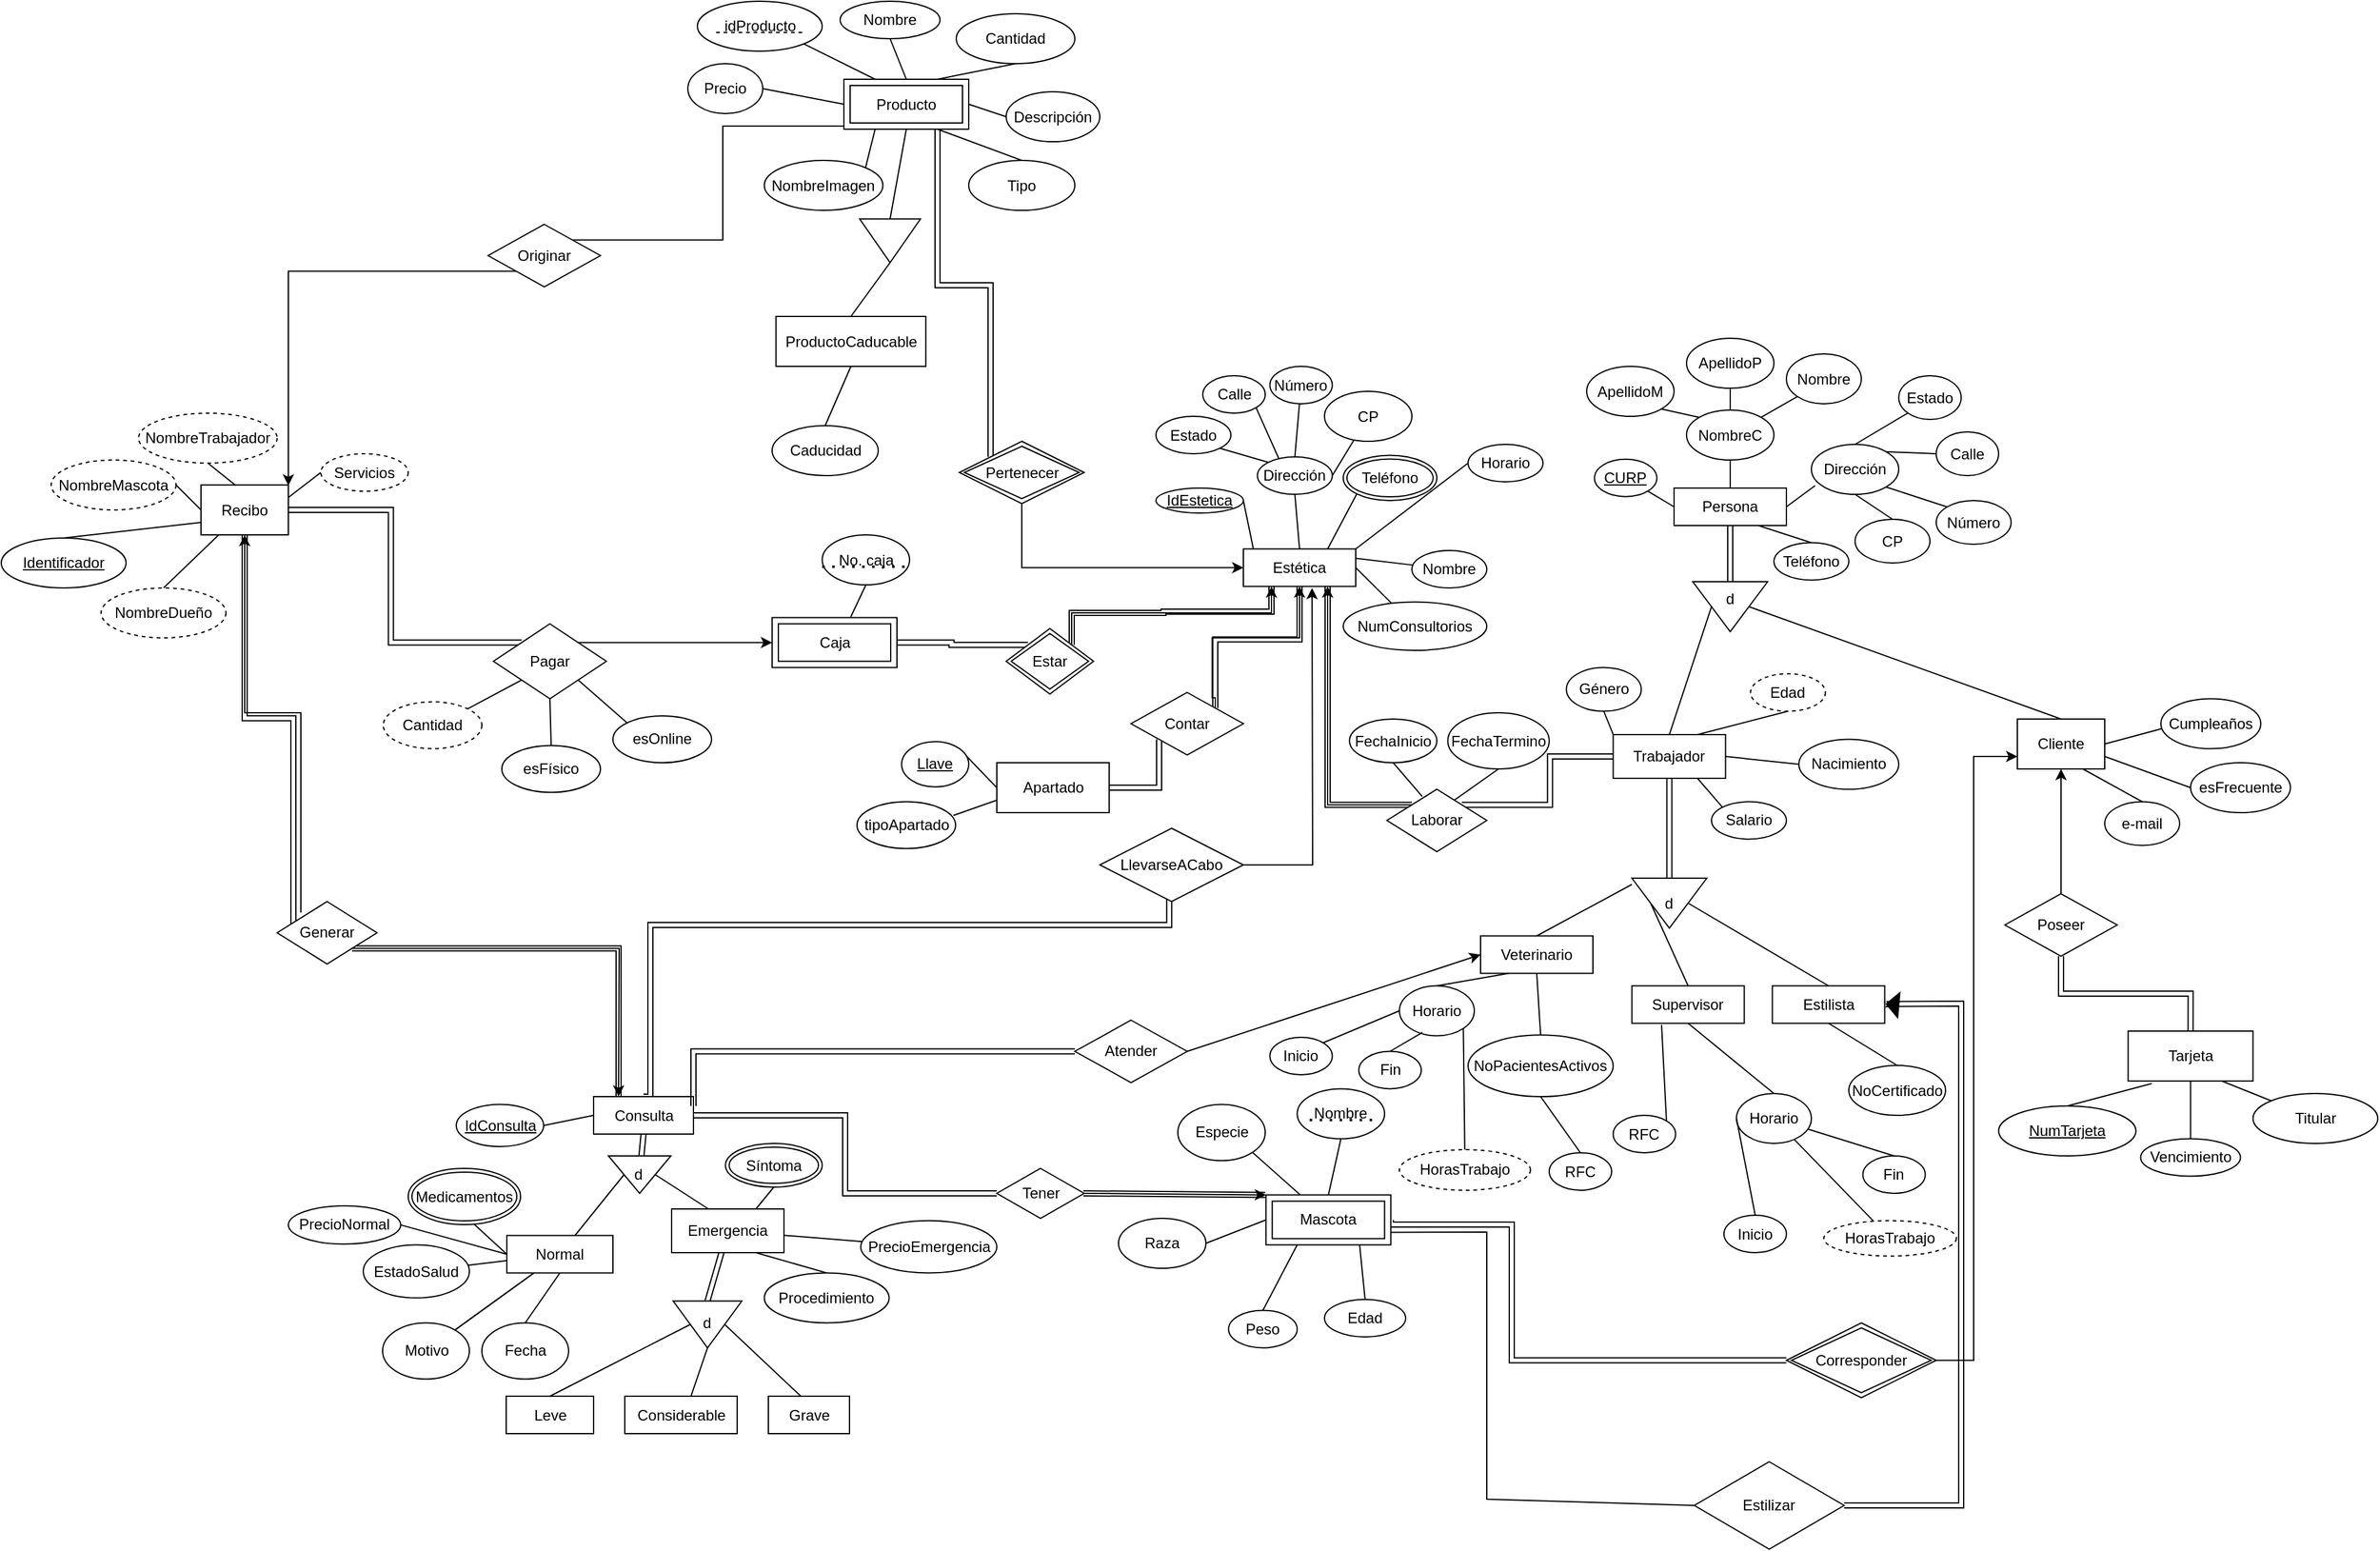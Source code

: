 <mxfile version="18.0.3" type="github">
  <diagram id="R2lEEEUBdFMjLlhIrx00" name="Page-1">
    <mxGraphModel dx="1668" dy="881" grid="1" gridSize="10" guides="1" tooltips="1" connect="1" arrows="1" fold="1" page="0" pageScale="1" pageWidth="850" pageHeight="1100" math="0" shadow="0" extFonts="Permanent Marker^https://fonts.googleapis.com/css?family=Permanent+Marker">
      <root>
        <mxCell id="0" />
        <mxCell id="1" parent="0" />
        <mxCell id="Y6EgtgMJgNdpbUFqpuO5-127" style="edgeStyle=orthogonalEdgeStyle;rounded=0;orthogonalLoop=1;jettySize=auto;html=1;exitX=0.25;exitY=1;exitDx=0;exitDy=0;entryX=1;entryY=0;entryDx=0;entryDy=0;endArrow=classic;endFill=1;shape=link;" parent="1" source="ZXifpjUcbngJi2hG1lOk-1" target="kJQUSES96ACiAF_lhkWH-161" edge="1">
          <mxGeometry relative="1" as="geometry">
            <Array as="points">
              <mxPoint x="257" y="269" />
              <mxPoint x="171" y="269" />
              <mxPoint x="90" y="270" />
            </Array>
          </mxGeometry>
        </mxCell>
        <mxCell id="ZXifpjUcbngJi2hG1lOk-1" value="Estética" style="rounded=0;whiteSpace=wrap;html=1;" parent="1" vertex="1">
          <mxGeometry x="235" y="218.75" width="90" height="30" as="geometry" />
        </mxCell>
        <mxCell id="ZXifpjUcbngJi2hG1lOk-16" style="rounded=0;orthogonalLoop=1;jettySize=auto;html=1;entryX=1;entryY=0.25;entryDx=0;entryDy=0;endArrow=none;endFill=0;" parent="1" source="ZXifpjUcbngJi2hG1lOk-2" target="ZXifpjUcbngJi2hG1lOk-1" edge="1">
          <mxGeometry relative="1" as="geometry" />
        </mxCell>
        <mxCell id="ZXifpjUcbngJi2hG1lOk-2" value="Nombre" style="ellipse;whiteSpace=wrap;html=1;" parent="1" vertex="1">
          <mxGeometry x="370" y="220" width="60" height="30" as="geometry" />
        </mxCell>
        <mxCell id="Y6EgtgMJgNdpbUFqpuO5-104" style="edgeStyle=none;rounded=0;orthogonalLoop=1;jettySize=auto;html=1;exitX=0.5;exitY=1;exitDx=0;exitDy=0;entryX=0.5;entryY=0;entryDx=0;entryDy=0;endArrow=none;endFill=0;" parent="1" source="ZXifpjUcbngJi2hG1lOk-3" target="ZXifpjUcbngJi2hG1lOk-1" edge="1">
          <mxGeometry relative="1" as="geometry" />
        </mxCell>
        <mxCell id="ZXifpjUcbngJi2hG1lOk-3" value="Dirección" style="ellipse;whiteSpace=wrap;html=1;" parent="1" vertex="1">
          <mxGeometry x="246.25" y="145" width="60" height="30" as="geometry" />
        </mxCell>
        <mxCell id="kJQUSES96ACiAF_lhkWH-163" style="edgeStyle=none;rounded=0;orthogonalLoop=1;jettySize=auto;html=1;exitX=1;exitY=1;exitDx=0;exitDy=0;entryX=0;entryY=0;entryDx=0;entryDy=0;startArrow=none;startFill=0;endArrow=none;endFill=0;" parent="1" source="ZXifpjUcbngJi2hG1lOk-4" target="ZXifpjUcbngJi2hG1lOk-3" edge="1">
          <mxGeometry relative="1" as="geometry" />
        </mxCell>
        <mxCell id="ZXifpjUcbngJi2hG1lOk-4" value="Estado" style="ellipse;whiteSpace=wrap;html=1;" parent="1" vertex="1">
          <mxGeometry x="165" y="112.5" width="60" height="30" as="geometry" />
        </mxCell>
        <mxCell id="ZXifpjUcbngJi2hG1lOk-13" style="rounded=0;orthogonalLoop=1;jettySize=auto;html=1;exitX=1;exitY=1;exitDx=0;exitDy=0;entryX=0.283;entryY=0.033;entryDx=0;entryDy=0;entryPerimeter=0;endArrow=none;endFill=0;" parent="1" source="ZXifpjUcbngJi2hG1lOk-5" target="ZXifpjUcbngJi2hG1lOk-3" edge="1">
          <mxGeometry relative="1" as="geometry" />
        </mxCell>
        <mxCell id="ZXifpjUcbngJi2hG1lOk-5" value="Calle" style="ellipse;whiteSpace=wrap;html=1;" parent="1" vertex="1">
          <mxGeometry x="202.5" y="80" width="50" height="30" as="geometry" />
        </mxCell>
        <mxCell id="ZXifpjUcbngJi2hG1lOk-12" style="rounded=0;orthogonalLoop=1;jettySize=auto;html=1;entryX=0.5;entryY=0;entryDx=0;entryDy=0;endArrow=none;endFill=0;" parent="1" source="ZXifpjUcbngJi2hG1lOk-6" target="ZXifpjUcbngJi2hG1lOk-3" edge="1">
          <mxGeometry relative="1" as="geometry" />
        </mxCell>
        <mxCell id="ZXifpjUcbngJi2hG1lOk-6" value="Número" style="ellipse;whiteSpace=wrap;html=1;" parent="1" vertex="1">
          <mxGeometry x="256.25" y="72.5" width="50" height="30" as="geometry" />
        </mxCell>
        <mxCell id="ZXifpjUcbngJi2hG1lOk-11" style="rounded=0;orthogonalLoop=1;jettySize=auto;html=1;entryX=1;entryY=0.5;entryDx=0;entryDy=0;endArrow=none;endFill=0;" parent="1" source="ZXifpjUcbngJi2hG1lOk-7" target="ZXifpjUcbngJi2hG1lOk-3" edge="1">
          <mxGeometry relative="1" as="geometry" />
        </mxCell>
        <mxCell id="ZXifpjUcbngJi2hG1lOk-7" value="CP" style="ellipse;whiteSpace=wrap;html=1;" parent="1" vertex="1">
          <mxGeometry x="300" y="92.5" width="70" height="40" as="geometry" />
        </mxCell>
        <mxCell id="ZXifpjUcbngJi2hG1lOk-17" style="rounded=0;orthogonalLoop=1;jettySize=auto;html=1;entryX=1;entryY=0.5;entryDx=0;entryDy=0;endArrow=none;endFill=0;" parent="1" source="ZXifpjUcbngJi2hG1lOk-8" target="ZXifpjUcbngJi2hG1lOk-1" edge="1">
          <mxGeometry relative="1" as="geometry" />
        </mxCell>
        <mxCell id="ZXifpjUcbngJi2hG1lOk-8" value="&lt;div&gt;NumConsultorios&lt;/div&gt;" style="ellipse;whiteSpace=wrap;html=1;" parent="1" vertex="1">
          <mxGeometry x="315" y="261.25" width="115" height="38.75" as="geometry" />
        </mxCell>
        <mxCell id="kJQUSES96ACiAF_lhkWH-26" style="edgeStyle=none;rounded=0;orthogonalLoop=1;jettySize=auto;html=1;exitX=0.5;exitY=0;exitDx=0;exitDy=0;endArrow=none;endFill=0;" parent="1" edge="1">
          <mxGeometry relative="1" as="geometry">
            <mxPoint x="570" y="300" as="sourcePoint" />
          </mxGeometry>
        </mxCell>
        <mxCell id="kJQUSES96ACiAF_lhkWH-16" style="edgeStyle=none;rounded=0;orthogonalLoop=1;jettySize=auto;html=1;exitX=0;exitY=0.5;exitDx=0;exitDy=0;entryX=1;entryY=0.25;entryDx=0;entryDy=0;endArrow=none;endFill=0;" parent="1" edge="1">
          <mxGeometry relative="1" as="geometry">
            <mxPoint x="590" y="218.75" as="targetPoint" />
          </mxGeometry>
        </mxCell>
        <mxCell id="dr-Muq7pYiqNiIFcDWlw-23" style="edgeStyle=none;rounded=0;orthogonalLoop=1;jettySize=auto;html=1;exitX=0;exitY=1;exitDx=0;exitDy=0;fontSize=9;endArrow=none;endFill=0;" parent="1" edge="1">
          <mxGeometry relative="1" as="geometry">
            <mxPoint x="620.251" y="224.142" as="sourcePoint" />
            <mxPoint x="620.508" y="224.287" as="targetPoint" />
          </mxGeometry>
        </mxCell>
        <mxCell id="kJQUSES96ACiAF_lhkWH-17" style="edgeStyle=none;rounded=0;orthogonalLoop=1;jettySize=auto;html=1;exitX=0;exitY=0.5;exitDx=0;exitDy=0;entryX=1;entryY=0.75;entryDx=0;entryDy=0;endArrow=none;endFill=0;" parent="1" edge="1">
          <mxGeometry relative="1" as="geometry">
            <mxPoint x="590" y="236.25" as="targetPoint" />
          </mxGeometry>
        </mxCell>
        <mxCell id="kJQUSES96ACiAF_lhkWH-94" style="edgeStyle=none;rounded=0;orthogonalLoop=1;jettySize=auto;html=1;exitX=0.5;exitY=1;exitDx=0;exitDy=0;entryX=0.5;entryY=0;entryDx=0;entryDy=0;endArrow=none;endFill=0;" parent="1" source="kJQUSES96ACiAF_lhkWH-4" target="kJQUSES96ACiAF_lhkWH-10" edge="1">
          <mxGeometry relative="1" as="geometry" />
        </mxCell>
        <mxCell id="kJQUSES96ACiAF_lhkWH-4" value="Nombre" style="ellipse;whiteSpace=wrap;html=1;align=center;" parent="1" vertex="1">
          <mxGeometry x="278.13" y="651.25" width="70" height="40" as="geometry" />
        </mxCell>
        <mxCell id="kJQUSES96ACiAF_lhkWH-5" value="Edad" style="ellipse;whiteSpace=wrap;html=1;align=center;" parent="1" vertex="1">
          <mxGeometry x="300" y="820" width="65" height="30" as="geometry" />
        </mxCell>
        <mxCell id="kJQUSES96ACiAF_lhkWH-6" value="Peso" style="ellipse;whiteSpace=wrap;html=1;align=center;" parent="1" vertex="1">
          <mxGeometry x="223.13" y="828.75" width="55" height="30" as="geometry" />
        </mxCell>
        <mxCell id="kJQUSES96ACiAF_lhkWH-97" style="edgeStyle=none;rounded=0;orthogonalLoop=1;jettySize=auto;html=1;exitX=1;exitY=1;exitDx=0;exitDy=0;endArrow=none;endFill=0;" parent="1" source="kJQUSES96ACiAF_lhkWH-7" target="kJQUSES96ACiAF_lhkWH-10" edge="1">
          <mxGeometry relative="1" as="geometry" />
        </mxCell>
        <mxCell id="kJQUSES96ACiAF_lhkWH-7" value="Especie" style="ellipse;whiteSpace=wrap;html=1;align=center;" parent="1" vertex="1">
          <mxGeometry x="182.5" y="663.75" width="70" height="45" as="geometry" />
        </mxCell>
        <mxCell id="kJQUSES96ACiAF_lhkWH-98" style="edgeStyle=none;rounded=0;orthogonalLoop=1;jettySize=auto;html=1;exitX=1;exitY=0.5;exitDx=0;exitDy=0;entryX=0;entryY=0.5;entryDx=0;entryDy=0;endArrow=none;endFill=0;" parent="1" source="kJQUSES96ACiAF_lhkWH-8" target="kJQUSES96ACiAF_lhkWH-10" edge="1">
          <mxGeometry relative="1" as="geometry" />
        </mxCell>
        <mxCell id="kJQUSES96ACiAF_lhkWH-8" value="Raza" style="ellipse;whiteSpace=wrap;html=1;align=center;" parent="1" vertex="1">
          <mxGeometry x="135" y="755" width="70" height="40" as="geometry" />
        </mxCell>
        <mxCell id="kJQUSES96ACiAF_lhkWH-95" style="edgeStyle=none;rounded=0;orthogonalLoop=1;jettySize=auto;html=1;exitX=0.75;exitY=1;exitDx=0;exitDy=0;endArrow=none;endFill=0;entryX=0.5;entryY=0;entryDx=0;entryDy=0;" parent="1" source="kJQUSES96ACiAF_lhkWH-10" target="kJQUSES96ACiAF_lhkWH-5" edge="1">
          <mxGeometry relative="1" as="geometry">
            <mxPoint x="368.13" y="738.75" as="targetPoint" />
          </mxGeometry>
        </mxCell>
        <mxCell id="kJQUSES96ACiAF_lhkWH-96" style="edgeStyle=none;rounded=0;orthogonalLoop=1;jettySize=auto;html=1;exitX=0.25;exitY=1;exitDx=0;exitDy=0;entryX=0.5;entryY=0;entryDx=0;entryDy=0;endArrow=none;endFill=0;" parent="1" source="kJQUSES96ACiAF_lhkWH-10" target="kJQUSES96ACiAF_lhkWH-6" edge="1">
          <mxGeometry relative="1" as="geometry" />
        </mxCell>
        <mxCell id="Y6EgtgMJgNdpbUFqpuO5-193" style="edgeStyle=orthogonalEdgeStyle;rounded=0;orthogonalLoop=1;jettySize=auto;html=1;exitX=1;exitY=0.5;exitDx=0;exitDy=0;endArrow=none;endFill=0;shape=link;entryX=0;entryY=0.5;entryDx=0;entryDy=0;" parent="1" source="kJQUSES96ACiAF_lhkWH-10" target="Y6EgtgMJgNdpbUFqpuO5-248" edge="1">
          <mxGeometry relative="1" as="geometry">
            <mxPoint x="680" y="870" as="targetPoint" />
            <Array as="points">
              <mxPoint x="353" y="760" />
              <mxPoint x="450" y="760" />
              <mxPoint x="450" y="868" />
            </Array>
          </mxGeometry>
        </mxCell>
        <mxCell id="kJQUSES96ACiAF_lhkWH-10" value="Mascota" style="shape=ext;margin=3;double=1;whiteSpace=wrap;html=1;align=center;" parent="1" vertex="1">
          <mxGeometry x="253.13" y="736.25" width="100" height="40" as="geometry" />
        </mxCell>
        <mxCell id="kJQUSES96ACiAF_lhkWH-12" value="" style="endArrow=none;dashed=1;html=1;dashPattern=1 3;strokeWidth=2;rounded=0;" parent="1" edge="1">
          <mxGeometry width="50" height="50" relative="1" as="geometry">
            <mxPoint x="288.13" y="676.25" as="sourcePoint" />
            <mxPoint x="338.13" y="676.25" as="targetPoint" />
          </mxGeometry>
        </mxCell>
        <mxCell id="kJQUSES96ACiAF_lhkWH-44" style="edgeStyle=none;rounded=0;orthogonalLoop=1;jettySize=auto;html=1;exitX=0.5;exitY=1;exitDx=0;exitDy=0;endArrow=none;endFill=0;" parent="1" source="kJQUSES96ACiAF_lhkWH-39" target="kJQUSES96ACiAF_lhkWH-40" edge="1">
          <mxGeometry relative="1" as="geometry" />
        </mxCell>
        <mxCell id="kJQUSES96ACiAF_lhkWH-47" style="edgeStyle=none;rounded=0;orthogonalLoop=1;jettySize=auto;html=1;exitX=0.5;exitY=0;exitDx=0;exitDy=0;entryX=0.328;entryY=0;entryDx=0;entryDy=0;entryPerimeter=0;endArrow=none;endFill=0;" parent="1" source="kJQUSES96ACiAF_lhkWH-39" target="kJQUSES96ACiAF_lhkWH-42" edge="1">
          <mxGeometry relative="1" as="geometry" />
        </mxCell>
        <mxCell id="kJQUSES96ACiAF_lhkWH-39" value="" style="triangle;whiteSpace=wrap;html=1;rotation=90;" parent="1" vertex="1">
          <mxGeometry x="-263.62" y="695" width="30" height="50" as="geometry" />
        </mxCell>
        <mxCell id="kJQUSES96ACiAF_lhkWH-52" value="" style="edgeStyle=none;rounded=0;orthogonalLoop=1;jettySize=auto;html=1;endArrow=none;endFill=0;" parent="1" source="kJQUSES96ACiAF_lhkWH-40" target="kJQUSES96ACiAF_lhkWH-51" edge="1">
          <mxGeometry relative="1" as="geometry" />
        </mxCell>
        <mxCell id="kJQUSES96ACiAF_lhkWH-53" value="" style="edgeStyle=none;rounded=0;orthogonalLoop=1;jettySize=auto;html=1;endArrow=none;endFill=0;" parent="1" source="kJQUSES96ACiAF_lhkWH-40" target="kJQUSES96ACiAF_lhkWH-51" edge="1">
          <mxGeometry relative="1" as="geometry" />
        </mxCell>
        <mxCell id="kJQUSES96ACiAF_lhkWH-60" style="edgeStyle=none;rounded=0;orthogonalLoop=1;jettySize=auto;html=1;exitX=0.5;exitY=1;exitDx=0;exitDy=0;entryX=0.5;entryY=0;entryDx=0;entryDy=0;endArrow=none;endFill=0;" parent="1" source="kJQUSES96ACiAF_lhkWH-40" target="kJQUSES96ACiAF_lhkWH-56" edge="1">
          <mxGeometry relative="1" as="geometry" />
        </mxCell>
        <mxCell id="kJQUSES96ACiAF_lhkWH-40" value="Normal" style="whiteSpace=wrap;html=1;align=center;" parent="1" vertex="1">
          <mxGeometry x="-355" y="768.75" width="85" height="30" as="geometry" />
        </mxCell>
        <mxCell id="kJQUSES96ACiAF_lhkWH-43" style="edgeStyle=none;rounded=0;orthogonalLoop=1;jettySize=auto;html=1;endArrow=none;endFill=0;shape=link;exitX=0.5;exitY=1;exitDx=0;exitDy=0;" parent="1" source="Y6EgtgMJgNdpbUFqpuO5-152" target="kJQUSES96ACiAF_lhkWH-39" edge="1">
          <mxGeometry relative="1" as="geometry">
            <mxPoint x="-275.5" y="687.5" as="sourcePoint" />
          </mxGeometry>
        </mxCell>
        <mxCell id="kJQUSES96ACiAF_lhkWH-70" style="edgeStyle=none;rounded=0;orthogonalLoop=1;jettySize=auto;html=1;entryX=0;entryY=0.5;entryDx=0;entryDy=0;endArrow=none;endFill=0;shape=link;" parent="1" source="kJQUSES96ACiAF_lhkWH-42" target="kJQUSES96ACiAF_lhkWH-69" edge="1">
          <mxGeometry relative="1" as="geometry" />
        </mxCell>
        <mxCell id="kJQUSES96ACiAF_lhkWH-76" style="edgeStyle=none;rounded=0;orthogonalLoop=1;jettySize=auto;html=1;exitX=0.75;exitY=1;exitDx=0;exitDy=0;entryX=0.5;entryY=0;entryDx=0;entryDy=0;endArrow=none;endFill=0;" parent="1" source="kJQUSES96ACiAF_lhkWH-42" target="kJQUSES96ACiAF_lhkWH-75" edge="1">
          <mxGeometry relative="1" as="geometry" />
        </mxCell>
        <mxCell id="kJQUSES96ACiAF_lhkWH-42" value="Emergencia" style="whiteSpace=wrap;html=1;align=center;" parent="1" vertex="1">
          <mxGeometry x="-223" y="747.5" width="90" height="35" as="geometry" />
        </mxCell>
        <mxCell id="kJQUSES96ACiAF_lhkWH-51" value="Motivo" style="ellipse;whiteSpace=wrap;html=1;" parent="1" vertex="1">
          <mxGeometry x="-454.5" y="838.75" width="69.5" height="45" as="geometry" />
        </mxCell>
        <mxCell id="kJQUSES96ACiAF_lhkWH-55" value="" style="edgeStyle=none;rounded=0;orthogonalLoop=1;jettySize=auto;html=1;endArrow=none;endFill=0;" parent="1" source="kJQUSES96ACiAF_lhkWH-54" target="kJQUSES96ACiAF_lhkWH-40" edge="1">
          <mxGeometry relative="1" as="geometry" />
        </mxCell>
        <mxCell id="kJQUSES96ACiAF_lhkWH-54" value="EstadoSalud" style="ellipse;whiteSpace=wrap;html=1;align=center;" parent="1" vertex="1">
          <mxGeometry x="-470" y="776.25" width="85" height="42.5" as="geometry" />
        </mxCell>
        <mxCell id="kJQUSES96ACiAF_lhkWH-56" value="Fecha" style="ellipse;whiteSpace=wrap;html=1;" parent="1" vertex="1">
          <mxGeometry x="-375" y="838.75" width="69.5" height="45" as="geometry" />
        </mxCell>
        <mxCell id="kJQUSES96ACiAF_lhkWH-59" style="edgeStyle=none;rounded=0;orthogonalLoop=1;jettySize=auto;html=1;exitX=0.5;exitY=1;exitDx=0;exitDy=0;entryX=0;entryY=0.5;entryDx=0;entryDy=0;endArrow=none;endFill=0;" parent="1" target="kJQUSES96ACiAF_lhkWH-40" edge="1">
          <mxGeometry relative="1" as="geometry">
            <mxPoint x="-382.25" y="758.75" as="sourcePoint" />
          </mxGeometry>
        </mxCell>
        <mxCell id="kJQUSES96ACiAF_lhkWH-99" style="edgeStyle=none;rounded=0;orthogonalLoop=1;jettySize=auto;html=1;exitX=0.5;exitY=1;exitDx=0;exitDy=0;entryX=0.75;entryY=0;entryDx=0;entryDy=0;endArrow=none;endFill=0;" parent="1" source="kJQUSES96ACiAF_lhkWH-62" target="kJQUSES96ACiAF_lhkWH-42" edge="1">
          <mxGeometry relative="1" as="geometry" />
        </mxCell>
        <mxCell id="kJQUSES96ACiAF_lhkWH-62" value="Síntoma" style="ellipse;shape=doubleEllipse;margin=3;whiteSpace=wrap;html=1;align=center;" parent="1" vertex="1">
          <mxGeometry x="-179.87" y="695" width="77.5" height="35" as="geometry" />
        </mxCell>
        <mxCell id="kJQUSES96ACiAF_lhkWH-71" style="edgeStyle=none;rounded=0;orthogonalLoop=1;jettySize=auto;html=1;exitX=0.5;exitY=0;exitDx=0;exitDy=0;endArrow=none;endFill=0;entryX=0.5;entryY=1;entryDx=0;entryDy=0;" parent="1" source="kJQUSES96ACiAF_lhkWH-66" target="kJQUSES96ACiAF_lhkWH-69" edge="1">
          <mxGeometry relative="1" as="geometry" />
        </mxCell>
        <mxCell id="kJQUSES96ACiAF_lhkWH-66" value="&lt;div&gt;Leve&lt;/div&gt;" style="whiteSpace=wrap;html=1;align=center;" parent="1" vertex="1">
          <mxGeometry x="-355.5" y="897.5" width="70" height="30" as="geometry" />
        </mxCell>
        <mxCell id="kJQUSES96ACiAF_lhkWH-67" value="Considerable" style="whiteSpace=wrap;html=1;align=center;" parent="1" vertex="1">
          <mxGeometry x="-260.5" y="897.5" width="90" height="30" as="geometry" />
        </mxCell>
        <mxCell id="kJQUSES96ACiAF_lhkWH-68" value="Grave" style="whiteSpace=wrap;html=1;align=center;" parent="1" vertex="1">
          <mxGeometry x="-145.5" y="897.5" width="65" height="30" as="geometry" />
        </mxCell>
        <mxCell id="kJQUSES96ACiAF_lhkWH-72" style="edgeStyle=none;rounded=0;orthogonalLoop=1;jettySize=auto;html=1;exitX=1;exitY=0.5;exitDx=0;exitDy=0;entryX=0.589;entryY=0;entryDx=0;entryDy=0;entryPerimeter=0;endArrow=none;endFill=0;" parent="1" source="kJQUSES96ACiAF_lhkWH-69" target="kJQUSES96ACiAF_lhkWH-67" edge="1">
          <mxGeometry relative="1" as="geometry" />
        </mxCell>
        <mxCell id="kJQUSES96ACiAF_lhkWH-73" style="edgeStyle=none;rounded=0;orthogonalLoop=1;jettySize=auto;html=1;exitX=0.5;exitY=0;exitDx=0;exitDy=0;entryX=0.4;entryY=0;entryDx=0;entryDy=0;entryPerimeter=0;endArrow=none;endFill=0;" parent="1" source="kJQUSES96ACiAF_lhkWH-69" target="kJQUSES96ACiAF_lhkWH-68" edge="1">
          <mxGeometry relative="1" as="geometry" />
        </mxCell>
        <mxCell id="kJQUSES96ACiAF_lhkWH-69" value="" style="triangle;whiteSpace=wrap;html=1;rotation=90;" parent="1" vertex="1">
          <mxGeometry x="-213" y="812.5" width="37.5" height="55" as="geometry" />
        </mxCell>
        <mxCell id="kJQUSES96ACiAF_lhkWH-74" value="d" style="text;html=1;strokeColor=none;fillColor=none;align=center;verticalAlign=middle;whiteSpace=wrap;rounded=0;" parent="1" vertex="1">
          <mxGeometry x="-208.62" y="827.5" width="28.75" height="22.5" as="geometry" />
        </mxCell>
        <mxCell id="kJQUSES96ACiAF_lhkWH-75" value="Procedimiento" style="ellipse;whiteSpace=wrap;html=1;align=center;" parent="1" vertex="1">
          <mxGeometry x="-148.75" y="798.75" width="100" height="40" as="geometry" />
        </mxCell>
        <mxCell id="kJQUSES96ACiAF_lhkWH-84" style="edgeStyle=orthogonalEdgeStyle;rounded=0;orthogonalLoop=1;jettySize=auto;html=1;exitX=0;exitY=0.5;exitDx=0;exitDy=0;entryX=1;entryY=0.5;entryDx=0;entryDy=0;endArrow=classic;endFill=1;shape=link;" parent="1" source="kJQUSES96ACiAF_lhkWH-93" target="Y6EgtgMJgNdpbUFqpuO5-152" edge="1">
          <mxGeometry relative="1" as="geometry">
            <mxPoint x="-229.312" y="207.5" as="sourcePoint" />
            <mxPoint x="-250" y="495" as="targetPoint" />
          </mxGeometry>
        </mxCell>
        <mxCell id="Y6EgtgMJgNdpbUFqpuO5-162" style="edgeStyle=orthogonalEdgeStyle;rounded=0;orthogonalLoop=1;jettySize=auto;html=1;exitX=1;exitY=0.5;exitDx=0;exitDy=0;endArrow=classic;endFill=1;" parent="1" source="ZD-YjnOHpJQmQxfKSUjU-16" edge="1">
          <mxGeometry relative="1" as="geometry">
            <mxPoint x="290" y="250" as="targetPoint" />
            <mxPoint x="235.63" y="458.75" as="sourcePoint" />
          </mxGeometry>
        </mxCell>
        <mxCell id="Y6EgtgMJgNdpbUFqpuO5-157" style="edgeStyle=none;rounded=0;orthogonalLoop=1;jettySize=auto;html=1;exitX=1;exitY=0.5;exitDx=0;exitDy=0;entryX=0;entryY=0;entryDx=0;entryDy=0;endArrow=classic;endFill=1;" parent="1" source="kJQUSES96ACiAF_lhkWH-93" target="kJQUSES96ACiAF_lhkWH-10" edge="1">
          <mxGeometry relative="1" as="geometry" />
        </mxCell>
        <mxCell id="kJQUSES96ACiAF_lhkWH-93" value="Tener" style="shape=rhombus;perimeter=rhombusPerimeter;whiteSpace=wrap;html=1;align=center;" parent="1" vertex="1">
          <mxGeometry x="37.5" y="715" width="70" height="40" as="geometry" />
        </mxCell>
        <mxCell id="kJQUSES96ACiAF_lhkWH-104" value="d" style="text;html=1;strokeColor=none;fillColor=none;align=center;verticalAlign=middle;whiteSpace=wrap;rounded=0;" parent="1" vertex="1">
          <mxGeometry x="-263.62" y="708.75" width="28.75" height="22.5" as="geometry" />
        </mxCell>
        <mxCell id="Y6EgtgMJgNdpbUFqpuO5-61" style="edgeStyle=none;rounded=0;orthogonalLoop=1;jettySize=auto;html=1;exitX=1;exitY=0;exitDx=0;exitDy=0;entryX=1;entryY=0.5;entryDx=0;entryDy=0;endArrow=none;endFill=0;" parent="1" source="kJQUSES96ACiAF_lhkWH-106" target="Y6EgtgMJgNdpbUFqpuO5-60" edge="1">
          <mxGeometry relative="1" as="geometry" />
        </mxCell>
        <mxCell id="kJQUSES96ACiAF_lhkWH-106" value="Cumpleaños" style="ellipse;whiteSpace=wrap;html=1;align=center;" parent="1" vertex="1">
          <mxGeometry x="970" y="338.75" width="80" height="40" as="geometry" />
        </mxCell>
        <mxCell id="kJQUSES96ACiAF_lhkWH-107" value="e-mail" style="ellipse;whiteSpace=wrap;html=1;align=center;" parent="1" vertex="1">
          <mxGeometry x="925" y="421.25" width="60" height="35" as="geometry" />
        </mxCell>
        <mxCell id="kJQUSES96ACiAF_lhkWH-128" style="edgeStyle=none;rounded=0;orthogonalLoop=1;jettySize=auto;html=1;entryX=0.5;entryY=0;entryDx=0;entryDy=0;endArrow=none;endFill=0;" parent="1" source="kJQUSES96ACiAF_lhkWH-122" target="kJQUSES96ACiAF_lhkWH-127" edge="1">
          <mxGeometry relative="1" as="geometry" />
        </mxCell>
        <mxCell id="kJQUSES96ACiAF_lhkWH-136" style="edgeStyle=none;rounded=0;orthogonalLoop=1;jettySize=auto;html=1;exitX=1;exitY=0.25;exitDx=0;exitDy=0;entryX=0;entryY=0.5;entryDx=0;entryDy=0;endArrow=none;endFill=0;" parent="1" source="kJQUSES96ACiAF_lhkWH-122" target="kJQUSES96ACiAF_lhkWH-135" edge="1">
          <mxGeometry relative="1" as="geometry" />
        </mxCell>
        <mxCell id="kJQUSES96ACiAF_lhkWH-138" style="edgeStyle=orthogonalEdgeStyle;rounded=0;orthogonalLoop=1;jettySize=auto;html=1;exitX=0.5;exitY=1;exitDx=0;exitDy=0;entryX=0.163;entryY=0.4;entryDx=0;entryDy=0;entryPerimeter=0;endArrow=none;endFill=0;startArrow=classic;startFill=1;shape=link;" parent="1" source="kJQUSES96ACiAF_lhkWH-122" target="kJQUSES96ACiAF_lhkWH-137" edge="1">
          <mxGeometry relative="1" as="geometry" />
        </mxCell>
        <mxCell id="kJQUSES96ACiAF_lhkWH-122" value="Recibo" style="whiteSpace=wrap;html=1;align=center;" parent="1" vertex="1">
          <mxGeometry x="-600" y="167.5" width="70" height="40" as="geometry" />
        </mxCell>
        <mxCell id="Y6EgtgMJgNdpbUFqpuO5-1" style="rounded=0;orthogonalLoop=1;jettySize=auto;html=1;exitX=0.5;exitY=0;exitDx=0;exitDy=0;entryX=0;entryY=0.75;entryDx=0;entryDy=0;endArrow=none;endFill=0;" parent="1" source="Y6EgtgMJgNdpbUFqpuO5-198" target="kJQUSES96ACiAF_lhkWH-122" edge="1">
          <mxGeometry relative="1" as="geometry">
            <mxPoint x="-663.673" y="215.642" as="sourcePoint" />
          </mxGeometry>
        </mxCell>
        <mxCell id="kJQUSES96ACiAF_lhkWH-127" value="NombreDueño" style="ellipse;whiteSpace=wrap;html=1;align=center;dashed=1;" parent="1" vertex="1">
          <mxGeometry x="-680" y="250" width="100" height="40" as="geometry" />
        </mxCell>
        <mxCell id="kJQUSES96ACiAF_lhkWH-132" style="edgeStyle=none;rounded=0;orthogonalLoop=1;jettySize=auto;html=1;exitX=1;exitY=0.5;exitDx=0;exitDy=0;entryX=0;entryY=0.5;entryDx=0;entryDy=0;endArrow=none;endFill=0;" parent="1" source="kJQUSES96ACiAF_lhkWH-129" target="kJQUSES96ACiAF_lhkWH-122" edge="1">
          <mxGeometry relative="1" as="geometry" />
        </mxCell>
        <mxCell id="kJQUSES96ACiAF_lhkWH-129" value="NombreMascota" style="ellipse;whiteSpace=wrap;html=1;align=center;dashed=1;" parent="1" vertex="1">
          <mxGeometry x="-720" y="147.5" width="100" height="40" as="geometry" />
        </mxCell>
        <mxCell id="kJQUSES96ACiAF_lhkWH-134" style="edgeStyle=none;rounded=0;orthogonalLoop=1;jettySize=auto;html=1;exitX=0.5;exitY=1;exitDx=0;exitDy=0;entryX=0.4;entryY=0.013;entryDx=0;entryDy=0;entryPerimeter=0;endArrow=none;endFill=0;" parent="1" source="kJQUSES96ACiAF_lhkWH-133" target="kJQUSES96ACiAF_lhkWH-122" edge="1">
          <mxGeometry relative="1" as="geometry" />
        </mxCell>
        <mxCell id="kJQUSES96ACiAF_lhkWH-133" value="NombreTrabajador" style="ellipse;whiteSpace=wrap;html=1;align=center;dashed=1;" parent="1" vertex="1">
          <mxGeometry x="-650" y="110" width="111" height="40" as="geometry" />
        </mxCell>
        <mxCell id="kJQUSES96ACiAF_lhkWH-135" value="Servicios" style="ellipse;whiteSpace=wrap;html=1;align=center;dashed=1;" parent="1" vertex="1">
          <mxGeometry x="-504" y="142.5" width="70" height="30" as="geometry" />
        </mxCell>
        <mxCell id="Y6EgtgMJgNdpbUFqpuO5-168" style="edgeStyle=orthogonalEdgeStyle;rounded=0;orthogonalLoop=1;jettySize=auto;html=1;exitX=1;exitY=1;exitDx=0;exitDy=0;entryX=0.25;entryY=0;entryDx=0;entryDy=0;endArrow=classic;endFill=1;shape=link;" parent="1" source="kJQUSES96ACiAF_lhkWH-137" target="Y6EgtgMJgNdpbUFqpuO5-152" edge="1">
          <mxGeometry relative="1" as="geometry">
            <mxPoint x="-474.5" y="686.25" as="sourcePoint" />
          </mxGeometry>
        </mxCell>
        <mxCell id="kJQUSES96ACiAF_lhkWH-137" value="Generar" style="shape=rhombus;perimeter=rhombusPerimeter;whiteSpace=wrap;html=1;align=center;" parent="1" vertex="1">
          <mxGeometry x="-539" y="501.25" width="80" height="50" as="geometry" />
        </mxCell>
        <mxCell id="kJQUSES96ACiAF_lhkWH-146" style="edgeStyle=none;rounded=0;orthogonalLoop=1;jettySize=auto;html=1;exitX=1;exitY=0.5;exitDx=0;exitDy=0;entryX=0.089;entryY=0;entryDx=0;entryDy=0;entryPerimeter=0;startArrow=none;startFill=0;endArrow=none;endFill=0;" parent="1" source="kJQUSES96ACiAF_lhkWH-142" target="ZXifpjUcbngJi2hG1lOk-1" edge="1">
          <mxGeometry relative="1" as="geometry" />
        </mxCell>
        <mxCell id="kJQUSES96ACiAF_lhkWH-142" value="IdEstetica" style="ellipse;whiteSpace=wrap;html=1;align=center;fontStyle=4;" parent="1" vertex="1">
          <mxGeometry x="165" y="170" width="70" height="20" as="geometry" />
        </mxCell>
        <mxCell id="kJQUSES96ACiAF_lhkWH-164" style="edgeStyle=orthogonalEdgeStyle;rounded=0;orthogonalLoop=1;jettySize=auto;html=1;exitX=1;exitY=0.5;exitDx=0;exitDy=0;entryX=0;entryY=0;entryDx=0;entryDy=0;startArrow=none;startFill=0;endArrow=none;endFill=0;shape=link;" parent="1" source="kJQUSES96ACiAF_lhkWH-159" target="kJQUSES96ACiAF_lhkWH-161" edge="1">
          <mxGeometry relative="1" as="geometry" />
        </mxCell>
        <mxCell id="kJQUSES96ACiAF_lhkWH-159" value="Caja" style="shape=ext;margin=3;double=1;whiteSpace=wrap;html=1;align=center;" parent="1" vertex="1">
          <mxGeometry x="-142.5" y="273.75" width="100" height="40" as="geometry" />
        </mxCell>
        <mxCell id="kJQUSES96ACiAF_lhkWH-166" style="edgeStyle=none;rounded=0;orthogonalLoop=1;jettySize=auto;html=1;exitX=0.5;exitY=1;exitDx=0;exitDy=0;entryX=0.63;entryY=-0.012;entryDx=0;entryDy=0;entryPerimeter=0;startArrow=none;startFill=0;endArrow=none;endFill=0;" parent="1" source="kJQUSES96ACiAF_lhkWH-160" target="kJQUSES96ACiAF_lhkWH-159" edge="1">
          <mxGeometry relative="1" as="geometry" />
        </mxCell>
        <mxCell id="kJQUSES96ACiAF_lhkWH-160" value="No. caja" style="ellipse;whiteSpace=wrap;html=1;align=center;" parent="1" vertex="1">
          <mxGeometry x="-102.37" y="207.5" width="70" height="40" as="geometry" />
        </mxCell>
        <mxCell id="kJQUSES96ACiAF_lhkWH-161" value="Estar" style="shape=rhombus;double=1;perimeter=rhombusPerimeter;whiteSpace=wrap;html=1;align=center;" parent="1" vertex="1">
          <mxGeometry x="45" y="282.5" width="70" height="52.5" as="geometry" />
        </mxCell>
        <mxCell id="Y6EgtgMJgNdpbUFqpuO5-46" style="edgeStyle=none;rounded=0;orthogonalLoop=1;jettySize=auto;html=1;exitX=1;exitY=0.5;exitDx=0;exitDy=0;entryX=0.043;entryY=0.825;entryDx=0;entryDy=0;entryPerimeter=0;endArrow=none;endFill=0;" parent="1" source="Y6EgtgMJgNdpbUFqpuO5-2" target="Y6EgtgMJgNdpbUFqpuO5-8" edge="1">
          <mxGeometry relative="1" as="geometry" />
        </mxCell>
        <mxCell id="Y6EgtgMJgNdpbUFqpuO5-78" style="edgeStyle=none;rounded=0;orthogonalLoop=1;jettySize=auto;html=1;exitX=0.5;exitY=1;exitDx=0;exitDy=0;entryX=0;entryY=0.5;entryDx=0;entryDy=0;endArrow=none;endFill=0;shape=link;" parent="1" source="Y6EgtgMJgNdpbUFqpuO5-2" target="Y6EgtgMJgNdpbUFqpuO5-74" edge="1">
          <mxGeometry relative="1" as="geometry" />
        </mxCell>
        <mxCell id="Y6EgtgMJgNdpbUFqpuO5-148" style="edgeStyle=none;rounded=0;orthogonalLoop=1;jettySize=auto;html=1;exitX=0.75;exitY=1;exitDx=0;exitDy=0;entryX=0.5;entryY=0;entryDx=0;entryDy=0;endArrow=none;endFill=0;" parent="1" source="Y6EgtgMJgNdpbUFqpuO5-2" target="Y6EgtgMJgNdpbUFqpuO5-145" edge="1">
          <mxGeometry relative="1" as="geometry" />
        </mxCell>
        <mxCell id="Y6EgtgMJgNdpbUFqpuO5-2" value="Persona" style="whiteSpace=wrap;html=1;align=center;" parent="1" vertex="1">
          <mxGeometry x="580" y="170" width="90" height="30" as="geometry" />
        </mxCell>
        <mxCell id="Y6EgtgMJgNdpbUFqpuO5-45" style="edgeStyle=none;rounded=0;orthogonalLoop=1;jettySize=auto;html=1;exitX=0.5;exitY=1;exitDx=0;exitDy=0;entryX=0.5;entryY=0;entryDx=0;entryDy=0;endArrow=none;endFill=0;" parent="1" source="Y6EgtgMJgNdpbUFqpuO5-3" target="Y6EgtgMJgNdpbUFqpuO5-2" edge="1">
          <mxGeometry relative="1" as="geometry" />
        </mxCell>
        <mxCell id="Y6EgtgMJgNdpbUFqpuO5-48" style="edgeStyle=none;rounded=0;orthogonalLoop=1;jettySize=auto;html=1;exitX=1;exitY=0;exitDx=0;exitDy=0;entryX=0;entryY=1;entryDx=0;entryDy=0;endArrow=none;endFill=0;" parent="1" source="Y6EgtgMJgNdpbUFqpuO5-3" target="Y6EgtgMJgNdpbUFqpuO5-6" edge="1">
          <mxGeometry relative="1" as="geometry" />
        </mxCell>
        <mxCell id="Y6EgtgMJgNdpbUFqpuO5-3" value="NombreC" style="ellipse;whiteSpace=wrap;html=1;align=center;" parent="1" vertex="1">
          <mxGeometry x="590" y="107.5" width="70" height="40" as="geometry" />
        </mxCell>
        <mxCell id="Y6EgtgMJgNdpbUFqpuO5-49" style="edgeStyle=none;rounded=0;orthogonalLoop=1;jettySize=auto;html=1;exitX=1;exitY=1;exitDx=0;exitDy=0;entryX=0;entryY=0;entryDx=0;entryDy=0;endArrow=none;endFill=0;" parent="1" source="Y6EgtgMJgNdpbUFqpuO5-4" target="Y6EgtgMJgNdpbUFqpuO5-3" edge="1">
          <mxGeometry relative="1" as="geometry" />
        </mxCell>
        <mxCell id="Y6EgtgMJgNdpbUFqpuO5-4" value="&lt;div&gt;ApellidoM&lt;/div&gt;" style="ellipse;whiteSpace=wrap;html=1;align=center;" parent="1" vertex="1">
          <mxGeometry x="510" y="72.5" width="70" height="40" as="geometry" />
        </mxCell>
        <mxCell id="Y6EgtgMJgNdpbUFqpuO5-47" style="edgeStyle=none;rounded=0;orthogonalLoop=1;jettySize=auto;html=1;exitX=0.5;exitY=1;exitDx=0;exitDy=0;entryX=0.5;entryY=0;entryDx=0;entryDy=0;endArrow=none;endFill=0;" parent="1" source="Y6EgtgMJgNdpbUFqpuO5-5" target="Y6EgtgMJgNdpbUFqpuO5-3" edge="1">
          <mxGeometry relative="1" as="geometry" />
        </mxCell>
        <mxCell id="Y6EgtgMJgNdpbUFqpuO5-5" value="ApellidoP" style="ellipse;whiteSpace=wrap;html=1;align=center;" parent="1" vertex="1">
          <mxGeometry x="590" y="50" width="70" height="40" as="geometry" />
        </mxCell>
        <mxCell id="Y6EgtgMJgNdpbUFqpuO5-6" value="Nombre" style="ellipse;whiteSpace=wrap;html=1;align=center;" parent="1" vertex="1">
          <mxGeometry x="670" y="62.5" width="60" height="40" as="geometry" />
        </mxCell>
        <mxCell id="Y6EgtgMJgNdpbUFqpuO5-55" style="edgeStyle=none;rounded=0;orthogonalLoop=1;jettySize=auto;html=1;exitX=0.5;exitY=1;exitDx=0;exitDy=0;entryX=0.5;entryY=0;entryDx=0;entryDy=0;endArrow=none;endFill=0;" parent="1" source="Y6EgtgMJgNdpbUFqpuO5-8" target="Y6EgtgMJgNdpbUFqpuO5-53" edge="1">
          <mxGeometry relative="1" as="geometry" />
        </mxCell>
        <mxCell id="Y6EgtgMJgNdpbUFqpuO5-56" style="edgeStyle=none;rounded=0;orthogonalLoop=1;jettySize=auto;html=1;exitX=1;exitY=1;exitDx=0;exitDy=0;entryX=0;entryY=0;entryDx=0;entryDy=0;endArrow=none;endFill=0;" parent="1" source="Y6EgtgMJgNdpbUFqpuO5-8" target="Y6EgtgMJgNdpbUFqpuO5-52" edge="1">
          <mxGeometry relative="1" as="geometry" />
        </mxCell>
        <mxCell id="Y6EgtgMJgNdpbUFqpuO5-57" style="edgeStyle=none;rounded=0;orthogonalLoop=1;jettySize=auto;html=1;exitX=1;exitY=0;exitDx=0;exitDy=0;entryX=0;entryY=0.5;entryDx=0;entryDy=0;endArrow=none;endFill=0;" parent="1" source="Y6EgtgMJgNdpbUFqpuO5-8" target="Y6EgtgMJgNdpbUFqpuO5-51" edge="1">
          <mxGeometry relative="1" as="geometry" />
        </mxCell>
        <mxCell id="Y6EgtgMJgNdpbUFqpuO5-58" style="edgeStyle=none;rounded=0;orthogonalLoop=1;jettySize=auto;html=1;exitX=0.5;exitY=0;exitDx=0;exitDy=0;entryX=0;entryY=1;entryDx=0;entryDy=0;endArrow=none;endFill=0;" parent="1" source="Y6EgtgMJgNdpbUFqpuO5-8" target="Y6EgtgMJgNdpbUFqpuO5-50" edge="1">
          <mxGeometry relative="1" as="geometry" />
        </mxCell>
        <mxCell id="Y6EgtgMJgNdpbUFqpuO5-8" value="Dirección" style="ellipse;whiteSpace=wrap;html=1;align=center;" parent="1" vertex="1">
          <mxGeometry x="690" y="135" width="70" height="40" as="geometry" />
        </mxCell>
        <mxCell id="Y6EgtgMJgNdpbUFqpuO5-44" style="edgeStyle=none;rounded=0;orthogonalLoop=1;jettySize=auto;html=1;exitX=1;exitY=1;exitDx=0;exitDy=0;entryX=0;entryY=0.5;entryDx=0;entryDy=0;endArrow=none;endFill=0;" parent="1" source="Y6EgtgMJgNdpbUFqpuO5-9" target="Y6EgtgMJgNdpbUFqpuO5-2" edge="1">
          <mxGeometry relative="1" as="geometry" />
        </mxCell>
        <mxCell id="Y6EgtgMJgNdpbUFqpuO5-9" value="&lt;div&gt;CURP&lt;/div&gt;" style="ellipse;whiteSpace=wrap;html=1;align=center;fontStyle=4;" parent="1" vertex="1">
          <mxGeometry x="516.25" y="146.88" width="50" height="30" as="geometry" />
        </mxCell>
        <mxCell id="Y6EgtgMJgNdpbUFqpuO5-83" style="edgeStyle=none;rounded=0;orthogonalLoop=1;jettySize=auto;html=1;exitX=0.5;exitY=0;exitDx=0;exitDy=0;entryX=0.5;entryY=1;entryDx=0;entryDy=0;endArrow=none;endFill=0;" parent="1" source="Y6EgtgMJgNdpbUFqpuO5-34" target="Y6EgtgMJgNdpbUFqpuO5-79" edge="1">
          <mxGeometry relative="1" as="geometry" />
        </mxCell>
        <mxCell id="Y6EgtgMJgNdpbUFqpuO5-206" style="rounded=0;orthogonalLoop=1;jettySize=auto;html=1;exitX=0.5;exitY=1;exitDx=0;exitDy=0;entryX=0.5;entryY=0;entryDx=0;entryDy=0;endArrow=none;endFill=0;" parent="1" source="Y6EgtgMJgNdpbUFqpuO5-34" target="Y6EgtgMJgNdpbUFqpuO5-200" edge="1">
          <mxGeometry relative="1" as="geometry" />
        </mxCell>
        <mxCell id="Y6EgtgMJgNdpbUFqpuO5-34" value="Supervisor" style="whiteSpace=wrap;html=1;align=center;" parent="1" vertex="1">
          <mxGeometry x="546.25" y="568.75" width="90" height="30" as="geometry" />
        </mxCell>
        <mxCell id="Y6EgtgMJgNdpbUFqpuO5-50" value="Estado" style="ellipse;whiteSpace=wrap;html=1;align=center;" parent="1" vertex="1">
          <mxGeometry x="760" y="80" width="50" height="35" as="geometry" />
        </mxCell>
        <mxCell id="Y6EgtgMJgNdpbUFqpuO5-51" value="Calle" style="ellipse;whiteSpace=wrap;html=1;align=center;" parent="1" vertex="1">
          <mxGeometry x="790" y="125" width="50" height="35" as="geometry" />
        </mxCell>
        <mxCell id="Y6EgtgMJgNdpbUFqpuO5-52" value="Número" style="ellipse;whiteSpace=wrap;html=1;align=center;" parent="1" vertex="1">
          <mxGeometry x="790" y="180" width="60" height="35" as="geometry" />
        </mxCell>
        <mxCell id="Y6EgtgMJgNdpbUFqpuO5-53" value="CP" style="ellipse;whiteSpace=wrap;html=1;align=center;" parent="1" vertex="1">
          <mxGeometry x="725" y="195" width="60" height="35" as="geometry" />
        </mxCell>
        <mxCell id="Y6EgtgMJgNdpbUFqpuO5-62" style="edgeStyle=none;rounded=0;orthogonalLoop=1;jettySize=auto;html=1;exitX=0.75;exitY=1;exitDx=0;exitDy=0;entryX=0.5;entryY=0;entryDx=0;entryDy=0;endArrow=none;endFill=0;" parent="1" source="Y6EgtgMJgNdpbUFqpuO5-60" target="kJQUSES96ACiAF_lhkWH-107" edge="1">
          <mxGeometry relative="1" as="geometry" />
        </mxCell>
        <mxCell id="Y6EgtgMJgNdpbUFqpuO5-60" value="Cliente" style="whiteSpace=wrap;html=1;align=center;" parent="1" vertex="1">
          <mxGeometry x="855" y="355" width="70" height="40" as="geometry" />
        </mxCell>
        <mxCell id="Y6EgtgMJgNdpbUFqpuO5-70" style="edgeStyle=none;rounded=0;orthogonalLoop=1;jettySize=auto;html=1;exitX=0.75;exitY=0;exitDx=0;exitDy=0;entryX=0.5;entryY=1;entryDx=0;entryDy=0;endArrow=none;endFill=0;" parent="1" source="Y6EgtgMJgNdpbUFqpuO5-63" target="Y6EgtgMJgNdpbUFqpuO5-103" edge="1">
          <mxGeometry relative="1" as="geometry">
            <mxPoint x="665.037" y="354.357" as="targetPoint" />
          </mxGeometry>
        </mxCell>
        <mxCell id="Y6EgtgMJgNdpbUFqpuO5-71" style="edgeStyle=none;rounded=0;orthogonalLoop=1;jettySize=auto;html=1;exitX=0.75;exitY=1;exitDx=0;exitDy=0;entryX=0;entryY=0;entryDx=0;entryDy=0;endArrow=none;endFill=0;" parent="1" source="Y6EgtgMJgNdpbUFqpuO5-63" target="Y6EgtgMJgNdpbUFqpuO5-66" edge="1">
          <mxGeometry relative="1" as="geometry" />
        </mxCell>
        <mxCell id="Y6EgtgMJgNdpbUFqpuO5-82" style="edgeStyle=none;shape=link;rounded=0;orthogonalLoop=1;jettySize=auto;html=1;exitX=0.5;exitY=1;exitDx=0;exitDy=0;entryX=0;entryY=0.5;entryDx=0;entryDy=0;endArrow=none;endFill=0;" parent="1" source="Y6EgtgMJgNdpbUFqpuO5-63" target="Y6EgtgMJgNdpbUFqpuO5-79" edge="1">
          <mxGeometry relative="1" as="geometry" />
        </mxCell>
        <mxCell id="Y6EgtgMJgNdpbUFqpuO5-147" style="edgeStyle=none;rounded=0;orthogonalLoop=1;jettySize=auto;html=1;exitX=1;exitY=0.5;exitDx=0;exitDy=0;entryX=0;entryY=0.5;entryDx=0;entryDy=0;endArrow=none;endFill=0;" parent="1" source="Y6EgtgMJgNdpbUFqpuO5-63" target="Y6EgtgMJgNdpbUFqpuO5-67" edge="1">
          <mxGeometry relative="1" as="geometry" />
        </mxCell>
        <mxCell id="Y6EgtgMJgNdpbUFqpuO5-63" value="Trabajador" style="whiteSpace=wrap;html=1;align=center;" parent="1" vertex="1">
          <mxGeometry x="531.25" y="367.5" width="90" height="35" as="geometry" />
        </mxCell>
        <mxCell id="Y6EgtgMJgNdpbUFqpuO5-66" value="Salario" style="ellipse;whiteSpace=wrap;html=1;align=center;" parent="1" vertex="1">
          <mxGeometry x="610" y="421.25" width="60" height="30" as="geometry" />
        </mxCell>
        <mxCell id="Y6EgtgMJgNdpbUFqpuO5-69" style="edgeStyle=none;rounded=0;orthogonalLoop=1;jettySize=auto;html=1;exitX=0.5;exitY=1;exitDx=0;exitDy=0;entryX=0;entryY=0;entryDx=0;entryDy=0;endArrow=none;endFill=0;" parent="1" source="Y6EgtgMJgNdpbUFqpuO5-68" target="Y6EgtgMJgNdpbUFqpuO5-63" edge="1">
          <mxGeometry relative="1" as="geometry" />
        </mxCell>
        <mxCell id="Y6EgtgMJgNdpbUFqpuO5-68" value="Género" style="ellipse;whiteSpace=wrap;html=1;align=center;" parent="1" vertex="1">
          <mxGeometry x="493.75" y="313.75" width="60" height="35" as="geometry" />
        </mxCell>
        <mxCell id="Y6EgtgMJgNdpbUFqpuO5-224" style="rounded=0;orthogonalLoop=1;jettySize=auto;html=1;exitX=0.5;exitY=1;exitDx=0;exitDy=0;entryX=0.5;entryY=0;entryDx=0;entryDy=0;endArrow=none;endFill=0;" parent="1" source="Y6EgtgMJgNdpbUFqpuO5-74" target="Y6EgtgMJgNdpbUFqpuO5-63" edge="1">
          <mxGeometry relative="1" as="geometry" />
        </mxCell>
        <mxCell id="Y6EgtgMJgNdpbUFqpuO5-225" style="edgeStyle=none;rounded=0;orthogonalLoop=1;jettySize=auto;html=1;exitX=0.5;exitY=0;exitDx=0;exitDy=0;entryX=0.5;entryY=0;entryDx=0;entryDy=0;endArrow=none;endFill=0;" parent="1" source="Y6EgtgMJgNdpbUFqpuO5-74" target="Y6EgtgMJgNdpbUFqpuO5-60" edge="1">
          <mxGeometry relative="1" as="geometry" />
        </mxCell>
        <mxCell id="Y6EgtgMJgNdpbUFqpuO5-74" value="" style="triangle;whiteSpace=wrap;html=1;rotation=90;" parent="1" vertex="1">
          <mxGeometry x="605" y="235" width="40" height="60" as="geometry" />
        </mxCell>
        <mxCell id="Y6EgtgMJgNdpbUFqpuO5-84" style="edgeStyle=none;rounded=0;orthogonalLoop=1;jettySize=auto;html=1;exitX=0;exitY=0;exitDx=0;exitDy=0;entryX=0.5;entryY=0;entryDx=0;entryDy=0;endArrow=none;endFill=0;" parent="1" source="Y6EgtgMJgNdpbUFqpuO5-229" target="Y6EgtgMJgNdpbUFqpuO5-80" edge="1">
          <mxGeometry relative="1" as="geometry" />
        </mxCell>
        <mxCell id="Y6EgtgMJgNdpbUFqpuO5-85" style="edgeStyle=none;rounded=0;orthogonalLoop=1;jettySize=auto;html=1;exitX=0.5;exitY=0;exitDx=0;exitDy=0;entryX=0.5;entryY=0;entryDx=0;entryDy=0;endArrow=none;endFill=0;" parent="1" source="Y6EgtgMJgNdpbUFqpuO5-79" target="Y6EgtgMJgNdpbUFqpuO5-81" edge="1">
          <mxGeometry relative="1" as="geometry" />
        </mxCell>
        <mxCell id="Y6EgtgMJgNdpbUFqpuO5-79" value="" style="triangle;whiteSpace=wrap;html=1;rotation=90;" parent="1" vertex="1">
          <mxGeometry x="556.25" y="472.5" width="40" height="60" as="geometry" />
        </mxCell>
        <mxCell id="Y6EgtgMJgNdpbUFqpuO5-94" style="edgeStyle=none;rounded=0;orthogonalLoop=1;jettySize=auto;html=1;exitX=0.5;exitY=1;exitDx=0;exitDy=0;entryX=0.5;entryY=0;entryDx=0;entryDy=0;endArrow=none;endFill=0;startArrow=none;" parent="1" source="Y6EgtgMJgNdpbUFqpuO5-91" target="Y6EgtgMJgNdpbUFqpuO5-90" edge="1">
          <mxGeometry relative="1" as="geometry" />
        </mxCell>
        <mxCell id="Y6EgtgMJgNdpbUFqpuO5-80" value="Veterinario" style="whiteSpace=wrap;html=1;align=center;" parent="1" vertex="1">
          <mxGeometry x="425" y="528.75" width="90" height="30" as="geometry" />
        </mxCell>
        <mxCell id="Y6EgtgMJgNdpbUFqpuO5-102" style="edgeStyle=none;rounded=0;orthogonalLoop=1;jettySize=auto;html=1;exitX=0.5;exitY=1;exitDx=0;exitDy=0;entryX=0.5;entryY=0;entryDx=0;entryDy=0;endArrow=none;endFill=0;" parent="1" source="Y6EgtgMJgNdpbUFqpuO5-81" target="Y6EgtgMJgNdpbUFqpuO5-101" edge="1">
          <mxGeometry relative="1" as="geometry" />
        </mxCell>
        <mxCell id="Y6EgtgMJgNdpbUFqpuO5-81" value="Estilista" style="whiteSpace=wrap;html=1;align=center;" parent="1" vertex="1">
          <mxGeometry x="658.75" y="568.75" width="90" height="30" as="geometry" />
        </mxCell>
        <mxCell id="Y6EgtgMJgNdpbUFqpuO5-93" style="edgeStyle=none;rounded=0;orthogonalLoop=1;jettySize=auto;html=1;exitX=0.5;exitY=0;exitDx=0;exitDy=0;entryX=0.25;entryY=1;entryDx=0;entryDy=0;endArrow=none;endFill=0;" parent="1" source="Y6EgtgMJgNdpbUFqpuO5-88" target="Y6EgtgMJgNdpbUFqpuO5-80" edge="1">
          <mxGeometry relative="1" as="geometry" />
        </mxCell>
        <mxCell id="ZD-YjnOHpJQmQxfKSUjU-2" style="edgeStyle=none;rounded=0;orthogonalLoop=1;jettySize=auto;html=1;exitX=1;exitY=1;exitDx=0;exitDy=0;endArrow=none;endFill=0;" parent="1" source="Y6EgtgMJgNdpbUFqpuO5-88" target="ZD-YjnOHpJQmQxfKSUjU-1" edge="1">
          <mxGeometry relative="1" as="geometry" />
        </mxCell>
        <mxCell id="Y6EgtgMJgNdpbUFqpuO5-88" value="Horario" style="ellipse;whiteSpace=wrap;html=1;align=center;" parent="1" vertex="1">
          <mxGeometry x="360" y="568.75" width="60" height="40" as="geometry" />
        </mxCell>
        <mxCell id="Y6EgtgMJgNdpbUFqpuO5-230" value="" style="edgeStyle=none;rounded=0;orthogonalLoop=1;jettySize=auto;html=1;endArrow=none;endFill=0;exitX=1;exitY=0;exitDx=0;exitDy=0;" parent="1" source="Y6EgtgMJgNdpbUFqpuO5-89" edge="1">
          <mxGeometry relative="1" as="geometry">
            <mxPoint x="570" y="600" as="targetPoint" />
          </mxGeometry>
        </mxCell>
        <mxCell id="ZD-YjnOHpJQmQxfKSUjU-5" style="edgeStyle=none;rounded=0;orthogonalLoop=1;jettySize=auto;html=1;exitX=1;exitY=0;exitDx=0;exitDy=0;endArrow=none;endFill=0;entryX=1;entryY=0;entryDx=0;entryDy=0;" parent="1" source="Y6EgtgMJgNdpbUFqpuO5-89" target="Y6EgtgMJgNdpbUFqpuO5-89" edge="1">
          <mxGeometry relative="1" as="geometry">
            <mxPoint x="370" y="540" as="targetPoint" />
          </mxGeometry>
        </mxCell>
        <mxCell id="Y6EgtgMJgNdpbUFqpuO5-89" value="RFC" style="ellipse;whiteSpace=wrap;html=1;align=center;" parent="1" vertex="1">
          <mxGeometry x="531.25" y="672.5" width="50" height="30" as="geometry" />
        </mxCell>
        <mxCell id="Y6EgtgMJgNdpbUFqpuO5-90" value="RFC" style="ellipse;whiteSpace=wrap;html=1;align=center;" parent="1" vertex="1">
          <mxGeometry x="480" y="702.5" width="50" height="30" as="geometry" />
        </mxCell>
        <mxCell id="Y6EgtgMJgNdpbUFqpuO5-97" value="Inicio" style="ellipse;whiteSpace=wrap;html=1;align=center;" parent="1" vertex="1">
          <mxGeometry x="256.25" y="610" width="50" height="30" as="geometry" />
        </mxCell>
        <mxCell id="Y6EgtgMJgNdpbUFqpuO5-100" style="edgeStyle=none;rounded=0;orthogonalLoop=1;jettySize=auto;html=1;exitX=0.5;exitY=0;exitDx=0;exitDy=0;endArrow=none;endFill=0;entryX=0.308;entryY=0.933;entryDx=0;entryDy=0;entryPerimeter=0;" parent="1" source="Y6EgtgMJgNdpbUFqpuO5-98" target="Y6EgtgMJgNdpbUFqpuO5-88" edge="1">
          <mxGeometry relative="1" as="geometry">
            <mxPoint x="530" y="680" as="targetPoint" />
          </mxGeometry>
        </mxCell>
        <mxCell id="Y6EgtgMJgNdpbUFqpuO5-98" value="Fin" style="ellipse;whiteSpace=wrap;html=1;align=center;" parent="1" vertex="1">
          <mxGeometry x="327.5" y="621.25" width="50" height="30" as="geometry" />
        </mxCell>
        <mxCell id="Y6EgtgMJgNdpbUFqpuO5-101" value="NoCertificado" style="ellipse;whiteSpace=wrap;html=1;align=center;" parent="1" vertex="1">
          <mxGeometry x="720" y="632.5" width="77.5" height="40" as="geometry" />
        </mxCell>
        <mxCell id="Y6EgtgMJgNdpbUFqpuO5-103" value="Edad" style="ellipse;whiteSpace=wrap;html=1;align=center;dashed=1;" parent="1" vertex="1">
          <mxGeometry x="641.25" y="318.75" width="60" height="30" as="geometry" />
        </mxCell>
        <mxCell id="Y6EgtgMJgNdpbUFqpuO5-115" style="edgeStyle=none;rounded=0;orthogonalLoop=1;jettySize=auto;html=1;exitX=0.5;exitY=1;exitDx=0;exitDy=0;entryX=0;entryY=0.5;entryDx=0;entryDy=0;endArrow=none;endFill=0;" parent="1" source="Y6EgtgMJgNdpbUFqpuO5-105" target="Y6EgtgMJgNdpbUFqpuO5-114" edge="1">
          <mxGeometry relative="1" as="geometry" />
        </mxCell>
        <mxCell id="Y6EgtgMJgNdpbUFqpuO5-118" style="edgeStyle=none;rounded=0;orthogonalLoop=1;jettySize=auto;html=1;exitX=0.75;exitY=1;exitDx=0;exitDy=0;entryX=0.5;entryY=0;entryDx=0;entryDy=0;endArrow=none;endFill=0;" parent="1" source="Y6EgtgMJgNdpbUFqpuO5-105" target="Y6EgtgMJgNdpbUFqpuO5-109" edge="1">
          <mxGeometry relative="1" as="geometry" />
        </mxCell>
        <mxCell id="Y6EgtgMJgNdpbUFqpuO5-119" style="edgeStyle=none;rounded=0;orthogonalLoop=1;jettySize=auto;html=1;exitX=1;exitY=0.5;exitDx=0;exitDy=0;entryX=0;entryY=0.5;entryDx=0;entryDy=0;endArrow=none;endFill=0;" parent="1" source="Y6EgtgMJgNdpbUFqpuO5-105" target="Y6EgtgMJgNdpbUFqpuO5-110" edge="1">
          <mxGeometry relative="1" as="geometry" />
        </mxCell>
        <mxCell id="Y6EgtgMJgNdpbUFqpuO5-120" style="edgeStyle=none;rounded=0;orthogonalLoop=1;jettySize=auto;html=1;exitX=0.75;exitY=0;exitDx=0;exitDy=0;entryX=0.5;entryY=1;entryDx=0;entryDy=0;endArrow=none;endFill=0;" parent="1" source="Y6EgtgMJgNdpbUFqpuO5-105" target="Y6EgtgMJgNdpbUFqpuO5-111" edge="1">
          <mxGeometry relative="1" as="geometry" />
        </mxCell>
        <mxCell id="Y6EgtgMJgNdpbUFqpuO5-125" style="edgeStyle=orthogonalEdgeStyle;rounded=0;orthogonalLoop=1;jettySize=auto;html=1;exitX=0.75;exitY=1;exitDx=0;exitDy=0;entryX=0;entryY=0;entryDx=0;entryDy=0;endArrow=none;endFill=0;shape=link;" parent="1" source="Y6EgtgMJgNdpbUFqpuO5-105" target="Y6EgtgMJgNdpbUFqpuO5-124" edge="1">
          <mxGeometry relative="1" as="geometry" />
        </mxCell>
        <mxCell id="Y6EgtgMJgNdpbUFqpuO5-105" value="Producto" style="shape=ext;margin=3;double=1;whiteSpace=wrap;html=1;align=center;" parent="1" vertex="1">
          <mxGeometry x="-85" y="-157.5" width="100" height="40" as="geometry" />
        </mxCell>
        <mxCell id="Y6EgtgMJgNdpbUFqpuO5-122" style="edgeStyle=none;rounded=0;orthogonalLoop=1;jettySize=auto;html=1;exitX=1;exitY=1;exitDx=0;exitDy=0;entryX=0.25;entryY=0;entryDx=0;entryDy=0;endArrow=none;endFill=0;" parent="1" source="Y6EgtgMJgNdpbUFqpuO5-106" target="Y6EgtgMJgNdpbUFqpuO5-105" edge="1">
          <mxGeometry relative="1" as="geometry" />
        </mxCell>
        <mxCell id="Y6EgtgMJgNdpbUFqpuO5-106" value="idProducto" style="ellipse;whiteSpace=wrap;html=1;align=center;" parent="1" vertex="1">
          <mxGeometry x="-202.37" y="-220" width="100" height="40" as="geometry" />
        </mxCell>
        <mxCell id="Y6EgtgMJgNdpbUFqpuO5-107" value="" style="endArrow=none;dashed=1;html=1;rounded=0;" parent="1" edge="1">
          <mxGeometry width="50" height="50" relative="1" as="geometry">
            <mxPoint x="-187.37" y="-195" as="sourcePoint" />
            <mxPoint x="-117.37" y="-195" as="targetPoint" />
          </mxGeometry>
        </mxCell>
        <mxCell id="Y6EgtgMJgNdpbUFqpuO5-123" style="edgeStyle=none;rounded=0;orthogonalLoop=1;jettySize=auto;html=1;exitX=1;exitY=0.5;exitDx=0;exitDy=0;entryX=0;entryY=0.5;entryDx=0;entryDy=0;endArrow=none;endFill=0;" parent="1" source="Y6EgtgMJgNdpbUFqpuO5-108" target="Y6EgtgMJgNdpbUFqpuO5-105" edge="1">
          <mxGeometry relative="1" as="geometry" />
        </mxCell>
        <mxCell id="Y6EgtgMJgNdpbUFqpuO5-108" value="Precio" style="ellipse;whiteSpace=wrap;html=1;align=center;" parent="1" vertex="1">
          <mxGeometry x="-210" y="-170" width="60" height="40" as="geometry" />
        </mxCell>
        <mxCell id="Y6EgtgMJgNdpbUFqpuO5-109" value="Tipo" style="ellipse;whiteSpace=wrap;html=1;align=center;" parent="1" vertex="1">
          <mxGeometry x="15.0" y="-92.5" width="85" height="40" as="geometry" />
        </mxCell>
        <mxCell id="Y6EgtgMJgNdpbUFqpuO5-110" value="Descripción" style="ellipse;whiteSpace=wrap;html=1;align=center;" parent="1" vertex="1">
          <mxGeometry x="45.0" y="-147.5" width="75" height="40" as="geometry" />
        </mxCell>
        <mxCell id="Y6EgtgMJgNdpbUFqpuO5-111" value="Cantidad" style="ellipse;whiteSpace=wrap;html=1;align=center;" parent="1" vertex="1">
          <mxGeometry x="5.0" y="-210" width="95" height="40" as="geometry" />
        </mxCell>
        <mxCell id="Y6EgtgMJgNdpbUFqpuO5-117" style="edgeStyle=none;rounded=0;orthogonalLoop=1;jettySize=auto;html=1;exitX=0.5;exitY=1;exitDx=0;exitDy=0;entryX=0.5;entryY=0;entryDx=0;entryDy=0;endArrow=none;endFill=0;" parent="1" source="Y6EgtgMJgNdpbUFqpuO5-112" target="Y6EgtgMJgNdpbUFqpuO5-113" edge="1">
          <mxGeometry relative="1" as="geometry" />
        </mxCell>
        <mxCell id="Y6EgtgMJgNdpbUFqpuO5-112" value="ProductoCaducable" style="whiteSpace=wrap;html=1;align=center;" parent="1" vertex="1">
          <mxGeometry x="-139.37" y="32.5" width="120" height="40" as="geometry" />
        </mxCell>
        <mxCell id="Y6EgtgMJgNdpbUFqpuO5-113" value="Caducidad" style="ellipse;whiteSpace=wrap;html=1;align=center;" parent="1" vertex="1">
          <mxGeometry x="-142.5" y="120" width="85" height="40" as="geometry" />
        </mxCell>
        <mxCell id="Y6EgtgMJgNdpbUFqpuO5-116" style="edgeStyle=none;rounded=0;orthogonalLoop=1;jettySize=auto;html=1;exitX=1;exitY=0.5;exitDx=0;exitDy=0;entryX=0.5;entryY=0;entryDx=0;entryDy=0;endArrow=none;endFill=0;" parent="1" source="Y6EgtgMJgNdpbUFqpuO5-114" target="Y6EgtgMJgNdpbUFqpuO5-112" edge="1">
          <mxGeometry relative="1" as="geometry" />
        </mxCell>
        <mxCell id="Y6EgtgMJgNdpbUFqpuO5-114" value="" style="triangle;whiteSpace=wrap;html=1;rotation=90;" parent="1" vertex="1">
          <mxGeometry x="-65.5" y="-52.5" width="35" height="48.75" as="geometry" />
        </mxCell>
        <mxCell id="Y6EgtgMJgNdpbUFqpuO5-164" style="edgeStyle=orthogonalEdgeStyle;rounded=0;orthogonalLoop=1;jettySize=auto;html=1;exitX=0.5;exitY=1;exitDx=0;exitDy=0;entryX=0;entryY=0.5;entryDx=0;entryDy=0;endArrow=classic;endFill=1;" parent="1" source="Y6EgtgMJgNdpbUFqpuO5-124" target="ZXifpjUcbngJi2hG1lOk-1" edge="1">
          <mxGeometry relative="1" as="geometry" />
        </mxCell>
        <mxCell id="Y6EgtgMJgNdpbUFqpuO5-124" value="Pertenecer" style="shape=rhombus;double=1;perimeter=rhombusPerimeter;whiteSpace=wrap;html=1;align=center;" parent="1" vertex="1">
          <mxGeometry x="7.5" y="132.5" width="100" height="50" as="geometry" />
        </mxCell>
        <mxCell id="Y6EgtgMJgNdpbUFqpuO5-143" style="edgeStyle=orthogonalEdgeStyle;rounded=0;orthogonalLoop=1;jettySize=auto;html=1;exitX=0.5;exitY=0;exitDx=0;exitDy=0;entryX=0.5;entryY=1;entryDx=0;entryDy=0;endArrow=none;endFill=0;shape=link;" parent="1" source="Y6EgtgMJgNdpbUFqpuO5-128" target="Y6EgtgMJgNdpbUFqpuO5-129" edge="1">
          <mxGeometry relative="1" as="geometry" />
        </mxCell>
        <mxCell id="Y6EgtgMJgNdpbUFqpuO5-128" value="Tarjeta" style="whiteSpace=wrap;html=1;align=center;" parent="1" vertex="1">
          <mxGeometry x="943.75" y="605" width="100" height="40" as="geometry" />
        </mxCell>
        <mxCell id="Y6EgtgMJgNdpbUFqpuO5-165" style="edgeStyle=orthogonalEdgeStyle;rounded=0;orthogonalLoop=1;jettySize=auto;html=1;exitX=0.5;exitY=0;exitDx=0;exitDy=0;entryX=0.5;entryY=1;entryDx=0;entryDy=0;endArrow=classic;endFill=1;" parent="1" source="Y6EgtgMJgNdpbUFqpuO5-129" target="Y6EgtgMJgNdpbUFqpuO5-60" edge="1">
          <mxGeometry relative="1" as="geometry" />
        </mxCell>
        <mxCell id="Y6EgtgMJgNdpbUFqpuO5-129" value="Poseer" style="shape=rhombus;perimeter=rhombusPerimeter;whiteSpace=wrap;html=1;align=center;" parent="1" vertex="1">
          <mxGeometry x="845" y="495" width="90" height="50" as="geometry" />
        </mxCell>
        <mxCell id="Y6EgtgMJgNdpbUFqpuO5-138" style="edgeStyle=none;rounded=0;orthogonalLoop=1;jettySize=auto;html=1;exitX=0.5;exitY=0;exitDx=0;exitDy=0;entryX=0.19;entryY=1.05;entryDx=0;entryDy=0;entryPerimeter=0;endArrow=none;endFill=0;" parent="1" source="Y6EgtgMJgNdpbUFqpuO5-166" target="Y6EgtgMJgNdpbUFqpuO5-128" edge="1">
          <mxGeometry relative="1" as="geometry">
            <mxPoint x="933.772" y="680.815" as="sourcePoint" />
          </mxGeometry>
        </mxCell>
        <mxCell id="Y6EgtgMJgNdpbUFqpuO5-140" style="edgeStyle=none;rounded=0;orthogonalLoop=1;jettySize=auto;html=1;exitX=0.5;exitY=0;exitDx=0;exitDy=0;entryX=0.5;entryY=1;entryDx=0;entryDy=0;endArrow=none;endFill=0;" parent="1" source="Y6EgtgMJgNdpbUFqpuO5-135" target="Y6EgtgMJgNdpbUFqpuO5-128" edge="1">
          <mxGeometry relative="1" as="geometry" />
        </mxCell>
        <mxCell id="Y6EgtgMJgNdpbUFqpuO5-135" value="Vencimiento" style="ellipse;whiteSpace=wrap;html=1;align=center;" parent="1" vertex="1">
          <mxGeometry x="953.75" y="691.25" width="80" height="30" as="geometry" />
        </mxCell>
        <mxCell id="Y6EgtgMJgNdpbUFqpuO5-142" style="edgeStyle=none;rounded=0;orthogonalLoop=1;jettySize=auto;html=1;exitX=0;exitY=0;exitDx=0;exitDy=0;entryX=0.75;entryY=1;entryDx=0;entryDy=0;endArrow=none;endFill=0;" parent="1" source="Y6EgtgMJgNdpbUFqpuO5-136" target="Y6EgtgMJgNdpbUFqpuO5-128" edge="1">
          <mxGeometry relative="1" as="geometry" />
        </mxCell>
        <mxCell id="Y6EgtgMJgNdpbUFqpuO5-136" value="Titular" style="ellipse;whiteSpace=wrap;html=1;align=center;" parent="1" vertex="1">
          <mxGeometry x="1043.75" y="655" width="100" height="40" as="geometry" />
        </mxCell>
        <mxCell id="Y6EgtgMJgNdpbUFqpuO5-145" value="Teléfono" style="ellipse;whiteSpace=wrap;html=1;align=center;" parent="1" vertex="1">
          <mxGeometry x="660" y="213.75" width="60" height="30" as="geometry" />
        </mxCell>
        <mxCell id="Y6EgtgMJgNdpbUFqpuO5-150" style="edgeStyle=none;rounded=0;orthogonalLoop=1;jettySize=auto;html=1;exitX=1;exitY=0;exitDx=0;exitDy=0;entryX=0.25;entryY=1;entryDx=0;entryDy=0;endArrow=none;endFill=0;" parent="1" source="Y6EgtgMJgNdpbUFqpuO5-149" target="Y6EgtgMJgNdpbUFqpuO5-105" edge="1">
          <mxGeometry relative="1" as="geometry" />
        </mxCell>
        <mxCell id="Y6EgtgMJgNdpbUFqpuO5-149" value="&lt;div&gt;NombreImagen&lt;/div&gt;" style="ellipse;whiteSpace=wrap;html=1;align=center;" parent="1" vertex="1">
          <mxGeometry x="-148.75" y="-92.5" width="95" height="40" as="geometry" />
        </mxCell>
        <mxCell id="Y6EgtgMJgNdpbUFqpuO5-199" style="edgeStyle=orthogonalEdgeStyle;rounded=0;orthogonalLoop=1;jettySize=auto;html=1;entryX=0;entryY=1;entryDx=0;entryDy=0;endArrow=classic;endFill=1;shape=link;exitX=0.5;exitY=0;exitDx=0;exitDy=0;" parent="1" source="Y6EgtgMJgNdpbUFqpuO5-152" edge="1">
          <mxGeometry relative="1" as="geometry">
            <mxPoint x="-240" y="650" as="sourcePoint" />
            <Array as="points">
              <mxPoint x="-240" y="658" />
              <mxPoint x="-240" y="520" />
              <mxPoint x="176" y="520" />
            </Array>
            <mxPoint x="175.63" y="488.75" as="targetPoint" />
          </mxGeometry>
        </mxCell>
        <mxCell id="Y6EgtgMJgNdpbUFqpuO5-152" value="Consulta" style="whiteSpace=wrap;html=1;align=center;" parent="1" vertex="1">
          <mxGeometry x="-285.5" y="657.5" width="80" height="30" as="geometry" />
        </mxCell>
        <mxCell id="Y6EgtgMJgNdpbUFqpuO5-161" style="edgeStyle=none;rounded=0;orthogonalLoop=1;jettySize=auto;html=1;exitX=1;exitY=0.5;exitDx=0;exitDy=0;entryX=0;entryY=0.5;entryDx=0;entryDy=0;endArrow=none;endFill=0;" parent="1" source="Y6EgtgMJgNdpbUFqpuO5-160" target="Y6EgtgMJgNdpbUFqpuO5-152" edge="1">
          <mxGeometry relative="1" as="geometry" />
        </mxCell>
        <mxCell id="Y6EgtgMJgNdpbUFqpuO5-160" value="IdConsulta" style="ellipse;whiteSpace=wrap;html=1;align=center;fontStyle=4;" parent="1" vertex="1">
          <mxGeometry x="-395.5" y="663.75" width="70" height="33.75" as="geometry" />
        </mxCell>
        <mxCell id="Y6EgtgMJgNdpbUFqpuO5-166" value="NumTarjeta" style="ellipse;whiteSpace=wrap;html=1;align=center;fontStyle=4;" parent="1" vertex="1">
          <mxGeometry x="840" y="665" width="110" height="40" as="geometry" />
        </mxCell>
        <mxCell id="Y6EgtgMJgNdpbUFqpuO5-167" style="edgeStyle=none;rounded=0;orthogonalLoop=1;jettySize=auto;html=1;exitX=0.5;exitY=1;exitDx=0;exitDy=0;endArrow=classic;endFill=1;" parent="1" source="Y6EgtgMJgNdpbUFqpuO5-166" target="Y6EgtgMJgNdpbUFqpuO5-166" edge="1">
          <mxGeometry relative="1" as="geometry" />
        </mxCell>
        <mxCell id="Y6EgtgMJgNdpbUFqpuO5-169" value="" style="endArrow=classic;html=1;rounded=0;exitX=1;exitY=1;exitDx=0;exitDy=0;edgeStyle=orthogonalEdgeStyle;" parent="1" source="kJQUSES96ACiAF_lhkWH-137" edge="1">
          <mxGeometry width="50" height="50" relative="1" as="geometry">
            <mxPoint x="-474.5" y="686.25" as="sourcePoint" />
            <mxPoint x="-265.5" y="657.5" as="targetPoint" />
          </mxGeometry>
        </mxCell>
        <mxCell id="Y6EgtgMJgNdpbUFqpuO5-173" style="edgeStyle=orthogonalEdgeStyle;rounded=0;orthogonalLoop=1;jettySize=auto;html=1;exitX=0;exitY=1;exitDx=0;exitDy=0;endArrow=classic;endFill=1;" parent="1" source="Y6EgtgMJgNdpbUFqpuO5-171" edge="1">
          <mxGeometry relative="1" as="geometry">
            <mxPoint x="-530" y="168" as="targetPoint" />
            <Array as="points">
              <mxPoint x="-530" y="-4" />
              <mxPoint x="-530" y="168" />
            </Array>
          </mxGeometry>
        </mxCell>
        <mxCell id="Y6EgtgMJgNdpbUFqpuO5-175" style="edgeStyle=orthogonalEdgeStyle;rounded=0;orthogonalLoop=1;jettySize=auto;html=1;exitX=1;exitY=0;exitDx=0;exitDy=0;entryX=0;entryY=0.75;entryDx=0;entryDy=0;endArrow=none;endFill=0;" parent="1" source="Y6EgtgMJgNdpbUFqpuO5-171" target="Y6EgtgMJgNdpbUFqpuO5-105" edge="1">
          <mxGeometry relative="1" as="geometry">
            <Array as="points">
              <mxPoint x="-182" y="-29" />
              <mxPoint x="-182" y="-120" />
              <mxPoint x="-85" y="-120" />
            </Array>
          </mxGeometry>
        </mxCell>
        <mxCell id="Y6EgtgMJgNdpbUFqpuO5-171" value="Originar" style="shape=rhombus;perimeter=rhombusPerimeter;whiteSpace=wrap;html=1;align=center;" parent="1" vertex="1">
          <mxGeometry x="-370" y="-41.25" width="90" height="50" as="geometry" />
        </mxCell>
        <mxCell id="Y6EgtgMJgNdpbUFqpuO5-179" style="edgeStyle=orthogonalEdgeStyle;rounded=0;orthogonalLoop=1;jettySize=auto;html=1;exitX=0;exitY=0;exitDx=0;exitDy=0;entryX=1;entryY=0.5;entryDx=0;entryDy=0;endArrow=none;endFill=0;shape=link;" parent="1" source="Y6EgtgMJgNdpbUFqpuO5-176" target="kJQUSES96ACiAF_lhkWH-122" edge="1">
          <mxGeometry relative="1" as="geometry" />
        </mxCell>
        <mxCell id="Y6EgtgMJgNdpbUFqpuO5-257" style="edgeStyle=orthogonalEdgeStyle;rounded=0;orthogonalLoop=1;jettySize=auto;html=1;exitX=1;exitY=0;exitDx=0;exitDy=0;entryX=0;entryY=0.5;entryDx=0;entryDy=0;endArrow=classic;endFill=1;" parent="1" source="Y6EgtgMJgNdpbUFqpuO5-176" target="kJQUSES96ACiAF_lhkWH-159" edge="1">
          <mxGeometry relative="1" as="geometry" />
        </mxCell>
        <mxCell id="Y6EgtgMJgNdpbUFqpuO5-176" value="Pagar" style="shape=rhombus;perimeter=rhombusPerimeter;whiteSpace=wrap;html=1;align=center;" parent="1" vertex="1">
          <mxGeometry x="-365.75" y="278.75" width="90.5" height="60" as="geometry" />
        </mxCell>
        <mxCell id="Y6EgtgMJgNdpbUFqpuO5-186" style="edgeStyle=none;rounded=0;orthogonalLoop=1;jettySize=auto;html=1;exitX=1;exitY=0;exitDx=0;exitDy=0;entryX=0;entryY=1;entryDx=0;entryDy=0;endArrow=none;endFill=0;" parent="1" source="Y6EgtgMJgNdpbUFqpuO5-184" target="Y6EgtgMJgNdpbUFqpuO5-176" edge="1">
          <mxGeometry relative="1" as="geometry" />
        </mxCell>
        <mxCell id="Y6EgtgMJgNdpbUFqpuO5-184" value="Cantidad" style="ellipse;whiteSpace=wrap;html=1;align=center;dashed=1;" parent="1" vertex="1">
          <mxGeometry x="-454" y="341.25" width="79" height="37.5" as="geometry" />
        </mxCell>
        <mxCell id="Y6EgtgMJgNdpbUFqpuO5-187" style="edgeStyle=none;rounded=0;orthogonalLoop=1;jettySize=auto;html=1;exitX=0.5;exitY=0;exitDx=0;exitDy=0;entryX=0.5;entryY=1;entryDx=0;entryDy=0;endArrow=none;endFill=0;" parent="1" source="Y6EgtgMJgNdpbUFqpuO5-185" target="Y6EgtgMJgNdpbUFqpuO5-176" edge="1">
          <mxGeometry relative="1" as="geometry" />
        </mxCell>
        <mxCell id="Y6EgtgMJgNdpbUFqpuO5-185" value="esFísico" style="ellipse;whiteSpace=wrap;html=1;align=center;" parent="1" vertex="1">
          <mxGeometry x="-359" y="376.25" width="79" height="37.5" as="geometry" />
        </mxCell>
        <mxCell id="Y6EgtgMJgNdpbUFqpuO5-189" style="edgeStyle=none;rounded=0;orthogonalLoop=1;jettySize=auto;html=1;exitX=0;exitY=0;exitDx=0;exitDy=0;entryX=1;entryY=1;entryDx=0;entryDy=0;endArrow=none;endFill=0;" parent="1" source="Y6EgtgMJgNdpbUFqpuO5-188" target="Y6EgtgMJgNdpbUFqpuO5-176" edge="1">
          <mxGeometry relative="1" as="geometry" />
        </mxCell>
        <mxCell id="Y6EgtgMJgNdpbUFqpuO5-188" value="esOnline" style="ellipse;whiteSpace=wrap;html=1;align=center;" parent="1" vertex="1">
          <mxGeometry x="-270" y="352.5" width="79" height="37.5" as="geometry" />
        </mxCell>
        <mxCell id="Y6EgtgMJgNdpbUFqpuO5-195" value="" style="endArrow=classic;html=1;rounded=0;entryX=0;entryY=0.75;entryDx=0;entryDy=0;edgeStyle=orthogonalEdgeStyle;endFill=1;" parent="1" source="Y6EgtgMJgNdpbUFqpuO5-248" target="Y6EgtgMJgNdpbUFqpuO5-60" edge="1">
          <mxGeometry width="50" height="50" relative="1" as="geometry">
            <mxPoint x="738.75" y="824.375" as="sourcePoint" />
            <mxPoint x="850" y="533.75" as="targetPoint" />
            <Array as="points">
              <mxPoint x="820" y="869" />
              <mxPoint x="820" y="385" />
            </Array>
          </mxGeometry>
        </mxCell>
        <mxCell id="Y6EgtgMJgNdpbUFqpuO5-197" value="" style="endArrow=none;dashed=1;html=1;dashPattern=1 3;strokeWidth=2;rounded=0;" parent="1" edge="1">
          <mxGeometry width="50" height="50" relative="1" as="geometry">
            <mxPoint x="-102.37" y="232.98" as="sourcePoint" />
            <mxPoint x="-32.37" y="232.98" as="targetPoint" />
          </mxGeometry>
        </mxCell>
        <mxCell id="Y6EgtgMJgNdpbUFqpuO5-198" value="Identificador" style="ellipse;whiteSpace=wrap;html=1;align=center;fontStyle=4;" parent="1" vertex="1">
          <mxGeometry x="-760" y="210" width="100" height="40" as="geometry" />
        </mxCell>
        <mxCell id="Y6EgtgMJgNdpbUFqpuO5-200" value="Horario" style="ellipse;whiteSpace=wrap;html=1;align=center;" parent="1" vertex="1">
          <mxGeometry x="630" y="655" width="60" height="40" as="geometry" />
        </mxCell>
        <mxCell id="Y6EgtgMJgNdpbUFqpuO5-201" style="edgeStyle=none;rounded=0;orthogonalLoop=1;jettySize=auto;html=1;entryX=0;entryY=0.5;entryDx=0;entryDy=0;endArrow=none;endFill=0;exitX=0.5;exitY=0;exitDx=0;exitDy=0;" parent="1" source="Y6EgtgMJgNdpbUFqpuO5-202" target="Y6EgtgMJgNdpbUFqpuO5-200" edge="1">
          <mxGeometry relative="1" as="geometry">
            <mxPoint x="360" y="595" as="sourcePoint" />
          </mxGeometry>
        </mxCell>
        <mxCell id="Y6EgtgMJgNdpbUFqpuO5-202" value="Inicio" style="ellipse;whiteSpace=wrap;html=1;align=center;" parent="1" vertex="1">
          <mxGeometry x="620" y="752.5" width="50" height="30" as="geometry" />
        </mxCell>
        <mxCell id="Y6EgtgMJgNdpbUFqpuO5-203" style="edgeStyle=none;rounded=0;orthogonalLoop=1;jettySize=auto;html=1;exitX=0.5;exitY=0;exitDx=0;exitDy=0;endArrow=none;endFill=0;" parent="1" source="Y6EgtgMJgNdpbUFqpuO5-204" target="Y6EgtgMJgNdpbUFqpuO5-200" edge="1">
          <mxGeometry relative="1" as="geometry" />
        </mxCell>
        <mxCell id="Y6EgtgMJgNdpbUFqpuO5-204" value="Fin" style="ellipse;whiteSpace=wrap;html=1;align=center;" parent="1" vertex="1">
          <mxGeometry x="731.25" y="705" width="50" height="30" as="geometry" />
        </mxCell>
        <mxCell id="Y6EgtgMJgNdpbUFqpuO5-209" style="edgeStyle=none;rounded=0;orthogonalLoop=1;jettySize=auto;html=1;exitX=0;exitY=1;exitDx=0;exitDy=0;entryX=0.75;entryY=0;entryDx=0;entryDy=0;endArrow=none;endFill=0;" parent="1" source="Y6EgtgMJgNdpbUFqpuO5-218" target="ZXifpjUcbngJi2hG1lOk-1" edge="1">
          <mxGeometry relative="1" as="geometry">
            <mxPoint x="343.787" y="168.107" as="sourcePoint" />
          </mxGeometry>
        </mxCell>
        <mxCell id="Y6EgtgMJgNdpbUFqpuO5-210" style="edgeStyle=none;rounded=0;orthogonalLoop=1;jettySize=auto;html=1;exitX=0;exitY=0.5;exitDx=0;exitDy=0;entryX=1;entryY=0;entryDx=0;entryDy=0;endArrow=none;endFill=0;" parent="1" source="Y6EgtgMJgNdpbUFqpuO5-208" target="ZXifpjUcbngJi2hG1lOk-1" edge="1">
          <mxGeometry relative="1" as="geometry" />
        </mxCell>
        <mxCell id="Y6EgtgMJgNdpbUFqpuO5-208" value="Horario" style="ellipse;whiteSpace=wrap;html=1;" parent="1" vertex="1">
          <mxGeometry x="415" y="135" width="60" height="30" as="geometry" />
        </mxCell>
        <mxCell id="Y6EgtgMJgNdpbUFqpuO5-216" style="edgeStyle=orthogonalEdgeStyle;rounded=0;orthogonalLoop=1;jettySize=auto;html=1;exitX=1;exitY=0.5;exitDx=0;exitDy=0;entryX=0;entryY=1;entryDx=0;entryDy=0;endArrow=none;endFill=0;shape=link;" parent="1" source="Y6EgtgMJgNdpbUFqpuO5-211" target="Y6EgtgMJgNdpbUFqpuO5-215" edge="1">
          <mxGeometry relative="1" as="geometry" />
        </mxCell>
        <mxCell id="Y6EgtgMJgNdpbUFqpuO5-211" value="Apartado" style="whiteSpace=wrap;html=1;align=center;" parent="1" vertex="1">
          <mxGeometry x="37.5" y="390" width="90" height="40" as="geometry" />
        </mxCell>
        <mxCell id="Y6EgtgMJgNdpbUFqpuO5-214" style="edgeStyle=none;rounded=0;orthogonalLoop=1;jettySize=auto;html=1;exitX=1;exitY=0;exitDx=0;exitDy=0;entryX=0;entryY=0.5;entryDx=0;entryDy=0;endArrow=none;endFill=0;" parent="1" source="Y6EgtgMJgNdpbUFqpuO5-213" target="Y6EgtgMJgNdpbUFqpuO5-211" edge="1">
          <mxGeometry relative="1" as="geometry" />
        </mxCell>
        <mxCell id="Y6EgtgMJgNdpbUFqpuO5-213" value="Llave" style="ellipse;whiteSpace=wrap;html=1;align=center;fontStyle=4;" parent="1" vertex="1">
          <mxGeometry x="-38.75" y="373.13" width="53.75" height="36.25" as="geometry" />
        </mxCell>
        <mxCell id="Y6EgtgMJgNdpbUFqpuO5-219" style="edgeStyle=orthogonalEdgeStyle;rounded=0;orthogonalLoop=1;jettySize=auto;html=1;exitX=1;exitY=0;exitDx=0;exitDy=0;entryX=0.5;entryY=1;entryDx=0;entryDy=0;endArrow=classic;endFill=1;shape=link;" parent="1" source="Y6EgtgMJgNdpbUFqpuO5-215" target="ZXifpjUcbngJi2hG1lOk-1" edge="1">
          <mxGeometry relative="1" as="geometry" />
        </mxCell>
        <mxCell id="Y6EgtgMJgNdpbUFqpuO5-215" value="Contar" style="shape=rhombus;perimeter=rhombusPerimeter;whiteSpace=wrap;html=1;align=center;" parent="1" vertex="1">
          <mxGeometry x="145" y="333.75" width="90" height="50" as="geometry" />
        </mxCell>
        <mxCell id="Y6EgtgMJgNdpbUFqpuO5-218" value="Teléfono" style="ellipse;shape=doubleEllipse;margin=3;whiteSpace=wrap;html=1;align=center;" parent="1" vertex="1">
          <mxGeometry x="315" y="143.75" width="75" height="36.25" as="geometry" />
        </mxCell>
        <mxCell id="Y6EgtgMJgNdpbUFqpuO5-221" style="edgeStyle=orthogonalEdgeStyle;rounded=0;orthogonalLoop=1;jettySize=auto;html=1;exitX=1;exitY=0;exitDx=0;exitDy=0;entryX=0;entryY=0.5;entryDx=0;entryDy=0;endArrow=classic;endFill=1;shape=link;" parent="1" source="Y6EgtgMJgNdpbUFqpuO5-220" target="Y6EgtgMJgNdpbUFqpuO5-63" edge="1">
          <mxGeometry relative="1" as="geometry" />
        </mxCell>
        <mxCell id="Y6EgtgMJgNdpbUFqpuO5-222" style="edgeStyle=orthogonalEdgeStyle;rounded=0;orthogonalLoop=1;jettySize=auto;html=1;exitX=0;exitY=0;exitDx=0;exitDy=0;entryX=0.75;entryY=1;entryDx=0;entryDy=0;endArrow=classic;endFill=1;shape=link;" parent="1" source="Y6EgtgMJgNdpbUFqpuO5-220" target="ZXifpjUcbngJi2hG1lOk-1" edge="1">
          <mxGeometry relative="1" as="geometry" />
        </mxCell>
        <mxCell id="Y6EgtgMJgNdpbUFqpuO5-236" style="edgeStyle=none;rounded=0;orthogonalLoop=1;jettySize=auto;html=1;exitX=0.655;exitY=0.198;exitDx=0;exitDy=0;entryX=0.5;entryY=1;entryDx=0;entryDy=0;endArrow=none;endFill=0;exitPerimeter=0;" parent="1" source="Y6EgtgMJgNdpbUFqpuO5-220" target="Y6EgtgMJgNdpbUFqpuO5-235" edge="1">
          <mxGeometry relative="1" as="geometry" />
        </mxCell>
        <mxCell id="Y6EgtgMJgNdpbUFqpuO5-220" value="Laborar" style="shape=rhombus;perimeter=rhombusPerimeter;whiteSpace=wrap;html=1;align=center;" parent="1" vertex="1">
          <mxGeometry x="350" y="411.25" width="80" height="50" as="geometry" />
        </mxCell>
        <mxCell id="Y6EgtgMJgNdpbUFqpuO5-223" value="" style="endArrow=classic;html=1;rounded=0;entryX=0.75;entryY=1;entryDx=0;entryDy=0;exitX=0;exitY=0;exitDx=0;exitDy=0;edgeStyle=orthogonalEdgeStyle;" parent="1" source="Y6EgtgMJgNdpbUFqpuO5-220" target="ZXifpjUcbngJi2hG1lOk-1" edge="1">
          <mxGeometry width="50" height="50" relative="1" as="geometry">
            <mxPoint x="530" y="480" as="sourcePoint" />
            <mxPoint x="580" y="430" as="targetPoint" />
          </mxGeometry>
        </mxCell>
        <mxCell id="Y6EgtgMJgNdpbUFqpuO5-228" value="d" style="text;html=1;strokeColor=none;fillColor=none;align=center;verticalAlign=middle;whiteSpace=wrap;rounded=0;" parent="1" vertex="1">
          <mxGeometry x="595" y="243.75" width="60" height="30" as="geometry" />
        </mxCell>
        <mxCell id="Y6EgtgMJgNdpbUFqpuO5-229" value="d" style="text;html=1;strokeColor=none;fillColor=none;align=center;verticalAlign=middle;whiteSpace=wrap;rounded=0;" parent="1" vertex="1">
          <mxGeometry x="546.25" y="487.5" width="60" height="30" as="geometry" />
        </mxCell>
        <mxCell id="Y6EgtgMJgNdpbUFqpuO5-234" style="edgeStyle=none;rounded=0;orthogonalLoop=1;jettySize=auto;html=1;exitX=0.5;exitY=1;exitDx=0;exitDy=0;endArrow=none;endFill=0;entryX=0.353;entryY=0.115;entryDx=0;entryDy=0;entryPerimeter=0;" parent="1" source="Y6EgtgMJgNdpbUFqpuO5-233" target="Y6EgtgMJgNdpbUFqpuO5-220" edge="1">
          <mxGeometry relative="1" as="geometry" />
        </mxCell>
        <mxCell id="Y6EgtgMJgNdpbUFqpuO5-233" value="FechaInicio" style="ellipse;whiteSpace=wrap;html=1;align=center;" parent="1" vertex="1">
          <mxGeometry x="320" y="355" width="70" height="35" as="geometry" />
        </mxCell>
        <mxCell id="Y6EgtgMJgNdpbUFqpuO5-235" value="FechaTermino" style="ellipse;whiteSpace=wrap;html=1;align=center;" parent="1" vertex="1">
          <mxGeometry x="398.75" y="350" width="81.25" height="45" as="geometry" />
        </mxCell>
        <mxCell id="Y6EgtgMJgNdpbUFqpuO5-243" style="edgeStyle=orthogonalEdgeStyle;rounded=0;orthogonalLoop=1;jettySize=auto;html=1;exitX=0;exitY=0.5;exitDx=0;exitDy=0;entryX=1;entryY=0.25;entryDx=0;entryDy=0;endArrow=none;endFill=0;shape=link;" parent="1" source="Y6EgtgMJgNdpbUFqpuO5-240" target="Y6EgtgMJgNdpbUFqpuO5-152" edge="1">
          <mxGeometry relative="1" as="geometry">
            <Array as="points">
              <mxPoint x="-205" y="621" />
            </Array>
          </mxGeometry>
        </mxCell>
        <mxCell id="Y6EgtgMJgNdpbUFqpuO5-240" value="Atender" style="shape=rhombus;perimeter=rhombusPerimeter;whiteSpace=wrap;html=1;align=center;" parent="1" vertex="1">
          <mxGeometry x="100" y="596.25" width="90" height="50" as="geometry" />
        </mxCell>
        <mxCell id="Y6EgtgMJgNdpbUFqpuO5-67" value="Nacimiento" style="ellipse;whiteSpace=wrap;html=1;align=center;" parent="1" vertex="1">
          <mxGeometry x="680" y="371.25" width="80" height="40" as="geometry" />
        </mxCell>
        <mxCell id="Y6EgtgMJgNdpbUFqpuO5-247" style="edgeStyle=orthogonalEdgeStyle;rounded=0;orthogonalLoop=1;jettySize=auto;html=1;exitX=0.5;exitY=1;exitDx=0;exitDy=0;endArrow=none;endFill=0;startArrow=classic;startFill=1;" parent="1" source="kJQUSES96ACiAF_lhkWH-122" edge="1">
          <mxGeometry relative="1" as="geometry">
            <mxPoint x="-555" y="217.5" as="sourcePoint" />
            <mxPoint x="-520" y="510" as="targetPoint" />
            <Array as="points">
              <mxPoint x="-565" y="350" />
              <mxPoint x="-520" y="350" />
            </Array>
          </mxGeometry>
        </mxCell>
        <mxCell id="Y6EgtgMJgNdpbUFqpuO5-248" value="Corresponder" style="shape=rhombus;double=1;perimeter=rhombusPerimeter;whiteSpace=wrap;html=1;align=center;" parent="1" vertex="1">
          <mxGeometry x="670" y="838.75" width="120" height="60" as="geometry" />
        </mxCell>
        <mxCell id="Y6EgtgMJgNdpbUFqpuO5-255" style="rounded=0;orthogonalLoop=1;jettySize=auto;html=1;exitX=0.5;exitY=1;exitDx=0;exitDy=0;entryX=0.5;entryY=0;entryDx=0;entryDy=0;endArrow=none;endFill=0;" parent="1" source="Y6EgtgMJgNdpbUFqpuO5-254" target="Y6EgtgMJgNdpbUFqpuO5-105" edge="1">
          <mxGeometry relative="1" as="geometry" />
        </mxCell>
        <mxCell id="Y6EgtgMJgNdpbUFqpuO5-254" value="Nombre" style="ellipse;whiteSpace=wrap;html=1;align=center;" parent="1" vertex="1">
          <mxGeometry x="-88" y="-220" width="80" height="30" as="geometry" />
        </mxCell>
        <mxCell id="Y6EgtgMJgNdpbUFqpuO5-256" value="" style="endArrow=classic;html=1;rounded=0;endFill=1;exitX=1;exitY=0;exitDx=0;exitDy=0;entryX=0.25;entryY=1;entryDx=0;entryDy=0;edgeStyle=orthogonalEdgeStyle;" parent="1" source="kJQUSES96ACiAF_lhkWH-161" target="ZXifpjUcbngJi2hG1lOk-1" edge="1">
          <mxGeometry width="50" height="50" relative="1" as="geometry">
            <mxPoint x="30" y="260" as="sourcePoint" />
            <mxPoint x="80" y="210" as="targetPoint" />
            <Array as="points">
              <mxPoint x="97" y="270" />
              <mxPoint x="257" y="270" />
            </Array>
          </mxGeometry>
        </mxCell>
        <mxCell id="ZD-YjnOHpJQmQxfKSUjU-3" style="edgeStyle=none;rounded=0;orthogonalLoop=1;jettySize=auto;html=1;endArrow=none;endFill=0;" parent="1" source="Y6EgtgMJgNdpbUFqpuO5-200" target="ZD-YjnOHpJQmQxfKSUjU-4" edge="1">
          <mxGeometry relative="1" as="geometry">
            <mxPoint x="433.713" y="596.252" as="sourcePoint" />
          </mxGeometry>
        </mxCell>
        <mxCell id="ZD-YjnOHpJQmQxfKSUjU-4" value="HorasTrabajo" style="ellipse;whiteSpace=wrap;html=1;align=center;dashed=1;" parent="1" vertex="1">
          <mxGeometry x="700" y="756.88" width="106.25" height="28.36" as="geometry" />
        </mxCell>
        <mxCell id="ZD-YjnOHpJQmQxfKSUjU-6" style="edgeStyle=none;rounded=0;orthogonalLoop=1;jettySize=auto;html=1;exitX=0.5;exitY=1;exitDx=0;exitDy=0;endArrow=none;endFill=0;" parent="1" source="kJQUSES96ACiAF_lhkWH-106" target="kJQUSES96ACiAF_lhkWH-106" edge="1">
          <mxGeometry relative="1" as="geometry" />
        </mxCell>
        <mxCell id="ZD-YjnOHpJQmQxfKSUjU-7" style="edgeStyle=none;rounded=0;orthogonalLoop=1;jettySize=auto;html=1;exitX=0;exitY=0.5;exitDx=0;exitDy=0;entryX=1;entryY=0.75;entryDx=0;entryDy=0;endArrow=none;endFill=0;" parent="1" source="ZD-YjnOHpJQmQxfKSUjU-8" target="Y6EgtgMJgNdpbUFqpuO5-60" edge="1">
          <mxGeometry relative="1" as="geometry">
            <mxPoint x="948.75" y="426.25" as="targetPoint" />
          </mxGeometry>
        </mxCell>
        <mxCell id="ZD-YjnOHpJQmQxfKSUjU-8" value="esFrecuente" style="ellipse;whiteSpace=wrap;html=1;align=center;" parent="1" vertex="1">
          <mxGeometry x="993.75" y="390" width="80" height="40" as="geometry" />
        </mxCell>
        <mxCell id="ZD-YjnOHpJQmQxfKSUjU-9" value="Medicamentos" style="ellipse;shape=doubleEllipse;margin=3;whiteSpace=wrap;html=1;align=center;" parent="1" vertex="1">
          <mxGeometry x="-434" y="715" width="90" height="45" as="geometry" />
        </mxCell>
        <mxCell id="ZD-YjnOHpJQmQxfKSUjU-10" style="edgeStyle=none;rounded=0;orthogonalLoop=1;jettySize=auto;html=1;exitX=1;exitY=0.5;exitDx=0;exitDy=0;entryX=0;entryY=0.5;entryDx=0;entryDy=0;endArrow=none;endFill=0;" parent="1" source="ZD-YjnOHpJQmQxfKSUjU-11" target="kJQUSES96ACiAF_lhkWH-40" edge="1">
          <mxGeometry relative="1" as="geometry">
            <mxPoint x="-414" y="771.88" as="targetPoint" />
          </mxGeometry>
        </mxCell>
        <mxCell id="ZD-YjnOHpJQmQxfKSUjU-11" value="PrecioNormal" style="ellipse;whiteSpace=wrap;html=1;align=center;" parent="1" vertex="1">
          <mxGeometry x="-530" y="745" width="90" height="30.62" as="geometry" />
        </mxCell>
        <mxCell id="ZD-YjnOHpJQmQxfKSUjU-12" style="edgeStyle=none;rounded=0;orthogonalLoop=1;jettySize=auto;html=1;endArrow=none;endFill=0;" parent="1" source="ZD-YjnOHpJQmQxfKSUjU-13" target="kJQUSES96ACiAF_lhkWH-42" edge="1">
          <mxGeometry relative="1" as="geometry">
            <mxPoint x="135" y="812.5" as="targetPoint" />
          </mxGeometry>
        </mxCell>
        <mxCell id="ZD-YjnOHpJQmQxfKSUjU-13" value="PrecioEmergencia" style="ellipse;whiteSpace=wrap;html=1;align=center;" parent="1" vertex="1">
          <mxGeometry x="-71.5" y="756.88" width="109" height="41.87" as="geometry" />
        </mxCell>
        <mxCell id="ZD-YjnOHpJQmQxfKSUjU-14" style="edgeStyle=none;rounded=0;orthogonalLoop=1;jettySize=auto;html=1;exitX=0.978;exitY=0.294;exitDx=0;exitDy=0;entryX=0;entryY=0.75;entryDx=0;entryDy=0;endArrow=none;endFill=0;exitPerimeter=0;" parent="1" source="ZD-YjnOHpJQmQxfKSUjU-15" target="Y6EgtgMJgNdpbUFqpuO5-211" edge="1">
          <mxGeometry relative="1" as="geometry">
            <mxPoint x="-114.875" y="402.5" as="targetPoint" />
          </mxGeometry>
        </mxCell>
        <mxCell id="ZD-YjnOHpJQmQxfKSUjU-15" value="tipoApartado" style="ellipse;whiteSpace=wrap;html=1;align=center;" parent="1" vertex="1">
          <mxGeometry x="-74.5" y="421.25" width="79" height="37.5" as="geometry" />
        </mxCell>
        <mxCell id="ZD-YjnOHpJQmQxfKSUjU-16" value="LlevarseACabo" style="shape=rhombus;perimeter=rhombusPerimeter;whiteSpace=wrap;html=1;align=center;" parent="1" vertex="1">
          <mxGeometry x="120" y="442.5" width="115" height="58.75" as="geometry" />
        </mxCell>
        <mxCell id="ZD-YjnOHpJQmQxfKSUjU-17" value="" style="endArrow=classic;html=1;rounded=0;endFill=1;exitX=1;exitY=0;exitDx=0;exitDy=0;entryX=0.5;entryY=1;entryDx=0;entryDy=0;edgeStyle=orthogonalEdgeStyle;" parent="1" source="Y6EgtgMJgNdpbUFqpuO5-215" target="ZXifpjUcbngJi2hG1lOk-1" edge="1">
          <mxGeometry width="50" height="50" relative="1" as="geometry">
            <mxPoint x="107.5" y="305.625" as="sourcePoint" />
            <mxPoint x="267.5" y="258.75" as="targetPoint" />
            <Array as="points">
              <mxPoint x="213" y="338" />
              <mxPoint x="210" y="338" />
              <mxPoint x="210" y="290" />
              <mxPoint x="280" y="290" />
            </Array>
          </mxGeometry>
        </mxCell>
        <mxCell id="UxGAnkHchHQen3nZYhhJ-1" style="edgeStyle=none;rounded=0;orthogonalLoop=1;jettySize=auto;html=1;exitX=1;exitY=0.5;exitDx=0;exitDy=0;entryX=0;entryY=0;entryDx=0;entryDy=0;endArrow=classic;endFill=1;shape=link;" parent="1" edge="1">
          <mxGeometry relative="1" as="geometry">
            <mxPoint x="106.87" y="735" as="sourcePoint" />
            <mxPoint x="252.5" y="736.25" as="targetPoint" />
          </mxGeometry>
        </mxCell>
        <mxCell id="Y6EgtgMJgNdpbUFqpuO5-91" value="NoPacientesActivos" style="ellipse;whiteSpace=wrap;html=1;align=center;" parent="1" vertex="1">
          <mxGeometry x="415" y="608.13" width="116.25" height="49.37" as="geometry" />
        </mxCell>
        <mxCell id="16r8ONMxn1yERgzVTyrI-1" value="" style="edgeStyle=none;rounded=0;orthogonalLoop=1;jettySize=auto;html=1;exitX=0.5;exitY=1;exitDx=0;exitDy=0;entryX=0.5;entryY=0;entryDx=0;entryDy=0;endArrow=none;endFill=0;" parent="1" source="Y6EgtgMJgNdpbUFqpuO5-80" target="Y6EgtgMJgNdpbUFqpuO5-91" edge="1">
          <mxGeometry relative="1" as="geometry">
            <mxPoint x="385" y="525" as="sourcePoint" />
            <mxPoint x="596.25" y="621.25" as="targetPoint" />
          </mxGeometry>
        </mxCell>
        <mxCell id="ZD-YjnOHpJQmQxfKSUjU-1" value="HorasTrabajo" style="ellipse;whiteSpace=wrap;html=1;align=center;dashed=1;" parent="1" vertex="1">
          <mxGeometry x="360" y="700" width="105" height="32.5" as="geometry" />
        </mxCell>
        <mxCell id="16r8ONMxn1yERgzVTyrI-3" value="" style="endArrow=classic;html=1;rounded=0;entryX=0;entryY=0.5;entryDx=0;entryDy=0;exitX=1;exitY=0.5;exitDx=0;exitDy=0;" parent="1" source="Y6EgtgMJgNdpbUFqpuO5-240" target="Y6EgtgMJgNdpbUFqpuO5-80" edge="1">
          <mxGeometry width="50" height="50" relative="1" as="geometry">
            <mxPoint x="30" y="480" as="sourcePoint" />
            <mxPoint x="80" y="430" as="targetPoint" />
          </mxGeometry>
        </mxCell>
        <mxCell id="16r8ONMxn1yERgzVTyrI-4" value="" style="endArrow=none;html=1;rounded=0;entryX=0;entryY=0.5;entryDx=0;entryDy=0;exitX=1;exitY=0;exitDx=0;exitDy=0;" parent="1" source="Y6EgtgMJgNdpbUFqpuO5-97" target="Y6EgtgMJgNdpbUFqpuO5-88" edge="1">
          <mxGeometry width="50" height="50" relative="1" as="geometry">
            <mxPoint x="30" y="480" as="sourcePoint" />
            <mxPoint x="80" y="430" as="targetPoint" />
          </mxGeometry>
        </mxCell>
        <mxCell id="16r8ONMxn1yERgzVTyrI-8" value="Estilizar" style="rhombus;whiteSpace=wrap;html=1;" parent="1" vertex="1">
          <mxGeometry x="596.25" y="950" width="120" height="70" as="geometry" />
        </mxCell>
        <mxCell id="16r8ONMxn1yERgzVTyrI-11" value="" style="endArrow=classic;html=1;rounded=0;entryX=1;entryY=0.5;entryDx=0;entryDy=0;exitX=1;exitY=0.5;exitDx=0;exitDy=0;shape=link;startArrow=none;" parent="1" source="16r8ONMxn1yERgzVTyrI-16" target="Y6EgtgMJgNdpbUFqpuO5-81" edge="1">
          <mxGeometry width="50" height="50" relative="1" as="geometry">
            <mxPoint x="540" y="840" as="sourcePoint" />
            <mxPoint x="590" y="790" as="targetPoint" />
            <Array as="points" />
          </mxGeometry>
        </mxCell>
        <mxCell id="16r8ONMxn1yERgzVTyrI-12" value="" style="endArrow=none;html=1;rounded=0;entryX=1;entryY=0.75;entryDx=0;entryDy=0;exitX=0;exitY=0.5;exitDx=0;exitDy=0;" parent="1" source="16r8ONMxn1yERgzVTyrI-8" target="kJQUSES96ACiAF_lhkWH-10" edge="1">
          <mxGeometry width="50" height="50" relative="1" as="geometry">
            <mxPoint x="540" y="840" as="sourcePoint" />
            <mxPoint x="590" y="790" as="targetPoint" />
            <Array as="points">
              <mxPoint x="430" y="980" />
              <mxPoint x="430" y="766" />
            </Array>
          </mxGeometry>
        </mxCell>
        <mxCell id="16r8ONMxn1yERgzVTyrI-16" value="" style="triangle;whiteSpace=wrap;html=1;rotation=-175;fillColor=#000000;" parent="1" vertex="1">
          <mxGeometry x="750" y="573.75" width="10" height="20" as="geometry" />
        </mxCell>
        <mxCell id="16r8ONMxn1yERgzVTyrI-17" value="" style="endArrow=none;html=1;rounded=0;entryX=1;entryY=0.5;entryDx=0;entryDy=0;exitX=1;exitY=0.5;exitDx=0;exitDy=0;shape=link;" parent="1" source="16r8ONMxn1yERgzVTyrI-8" target="16r8ONMxn1yERgzVTyrI-16" edge="1">
          <mxGeometry width="50" height="50" relative="1" as="geometry">
            <mxPoint x="716.25" y="985" as="sourcePoint" />
            <mxPoint x="748.75" y="583.75" as="targetPoint" />
            <Array as="points">
              <mxPoint x="810" y="985" />
              <mxPoint x="810" y="583" />
            </Array>
          </mxGeometry>
        </mxCell>
      </root>
    </mxGraphModel>
  </diagram>
</mxfile>

